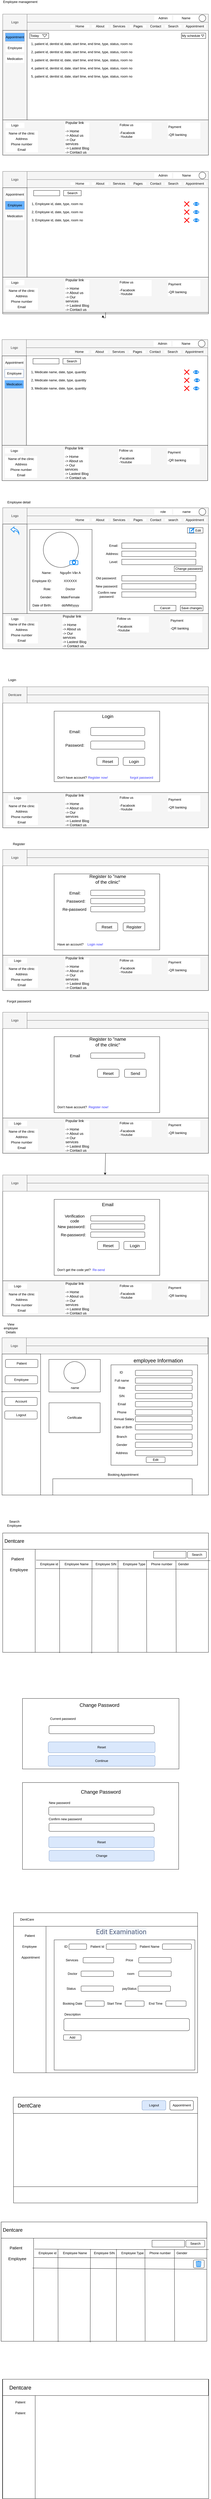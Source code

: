 <mxfile version="24.5.3" type="device">
  <diagram name="Page-1" id="k0tu-8JoDi0TnRKVN1S2">
    <mxGraphModel dx="1842" dy="1072" grid="1" gridSize="10" guides="1" tooltips="1" connect="1" arrows="1" fold="1" page="1" pageScale="1" pageWidth="850" pageHeight="1100" math="0" shadow="0">
      <root>
        <mxCell id="0" />
        <mxCell id="1" parent="0" />
        <mxCell id="kaYRoUPyHofxfCsmNQoP-1" value="" style="rounded=0;whiteSpace=wrap;html=1;" parent="1" vertex="1">
          <mxGeometry x="40" y="80" width="760" height="520" as="geometry" />
        </mxCell>
        <mxCell id="kaYRoUPyHofxfCsmNQoP-2" value="" style="rounded=0;whiteSpace=wrap;html=1;strokeColor=default;fillColor=#f5f5f5;fontColor=#333333;" parent="1" vertex="1">
          <mxGeometry x="40" y="470" width="760" height="130" as="geometry" />
        </mxCell>
        <mxCell id="kaYRoUPyHofxfCsmNQoP-3" value="header" style="rounded=0;whiteSpace=wrap;html=1;strokeColor=none;fillColor=#f5f5f5;fontColor=#333333;align=center;" parent="1" vertex="1">
          <mxGeometry x="40" y="80" width="760" height="60" as="geometry" />
        </mxCell>
        <mxCell id="kaYRoUPyHofxfCsmNQoP-4" value="Employee management" style="rounded=0;whiteSpace=wrap;html=1;strokeColor=none;" parent="1" vertex="1">
          <mxGeometry x="30" y="30" width="150" height="10" as="geometry" />
        </mxCell>
        <mxCell id="kaYRoUPyHofxfCsmNQoP-5" value="Logo" style="rounded=0;whiteSpace=wrap;html=1;strokeColor=#666666;fillColor=#f5f5f5;fontColor=#333333;" parent="1" vertex="1">
          <mxGeometry x="40" y="80" width="90" height="60" as="geometry" />
        </mxCell>
        <mxCell id="kaYRoUPyHofxfCsmNQoP-6" value="" style="rounded=0;whiteSpace=wrap;html=1;strokeColor=#666666;fillColor=#f5f5f5;fontColor=#333333;" parent="1" vertex="1">
          <mxGeometry x="130" y="80" width="670" height="30" as="geometry" />
        </mxCell>
        <mxCell id="kaYRoUPyHofxfCsmNQoP-7" value="" style="rounded=0;whiteSpace=wrap;html=1;fillColor=#f5f5f5;fontColor=#333333;strokeColor=#666666;" parent="1" vertex="1">
          <mxGeometry x="130" y="110" width="670" height="30" as="geometry" />
        </mxCell>
        <mxCell id="kaYRoUPyHofxfCsmNQoP-8" value="Name" style="rounded=0;whiteSpace=wrap;html=1;strokeColor=none;" parent="1" vertex="1">
          <mxGeometry x="670" y="85" width="95" height="20" as="geometry" />
        </mxCell>
        <mxCell id="kaYRoUPyHofxfCsmNQoP-11" value="Appointment" style="rounded=0;whiteSpace=wrap;html=1;strokeColor=none;" parent="1" vertex="1">
          <mxGeometry x="710" y="120" width="80" height="10" as="geometry" />
        </mxCell>
        <mxCell id="kaYRoUPyHofxfCsmNQoP-12" value="Search" style="rounded=0;whiteSpace=wrap;html=1;strokeColor=none;" parent="1" vertex="1">
          <mxGeometry x="640" y="120" width="60" height="10" as="geometry" />
        </mxCell>
        <mxCell id="kaYRoUPyHofxfCsmNQoP-14" value="Home" style="rounded=0;whiteSpace=wrap;html=1;strokeColor=none;" parent="1" vertex="1">
          <mxGeometry x="290" y="120" width="70" height="10" as="geometry" />
        </mxCell>
        <mxCell id="kaYRoUPyHofxfCsmNQoP-15" value="About" style="rounded=0;whiteSpace=wrap;html=1;strokeColor=none;" parent="1" vertex="1">
          <mxGeometry x="370" y="120" width="60" height="10" as="geometry" />
        </mxCell>
        <mxCell id="kaYRoUPyHofxfCsmNQoP-16" value="Services" style="rounded=0;whiteSpace=wrap;html=1;strokeColor=none;" parent="1" vertex="1">
          <mxGeometry x="440" y="120" width="60" height="10" as="geometry" />
        </mxCell>
        <mxCell id="kaYRoUPyHofxfCsmNQoP-17" value="Pages" style="rounded=0;whiteSpace=wrap;html=1;strokeColor=none;" parent="1" vertex="1">
          <mxGeometry x="510" y="120" width="60" height="10" as="geometry" />
        </mxCell>
        <mxCell id="kaYRoUPyHofxfCsmNQoP-18" value="Contact" style="rounded=0;whiteSpace=wrap;html=1;strokeColor=none;" parent="1" vertex="1">
          <mxGeometry x="580" y="120" width="50" height="10" as="geometry" />
        </mxCell>
        <mxCell id="kaYRoUPyHofxfCsmNQoP-20" value="" style="ellipse;whiteSpace=wrap;html=1;aspect=fixed;" parent="1" vertex="1">
          <mxGeometry x="765" y="82.5" width="25" height="25" as="geometry" />
        </mxCell>
        <mxCell id="kaYRoUPyHofxfCsmNQoP-21" value="Logo" style="rounded=0;whiteSpace=wrap;html=1;strokeColor=none;" parent="1" vertex="1">
          <mxGeometry x="50" y="480" width="70" height="20" as="geometry" />
        </mxCell>
        <mxCell id="kaYRoUPyHofxfCsmNQoP-22" value="" style="rounded=0;whiteSpace=wrap;html=1;fillColor=#f5f5f5;fontColor=#333333;strokeColor=default;" parent="1" vertex="1">
          <mxGeometry x="40" y="140" width="90" height="330" as="geometry" />
        </mxCell>
        <mxCell id="kaYRoUPyHofxfCsmNQoP-23" value="Appointment" style="rounded=0;whiteSpace=wrap;html=1;strokeColor=#6c8ebf;fillColor=#66B2FF;" parent="1" vertex="1">
          <mxGeometry x="50" y="150" width="70" height="30" as="geometry" />
        </mxCell>
        <mxCell id="kaYRoUPyHofxfCsmNQoP-24" value="Employee" style="rounded=0;whiteSpace=wrap;html=1;strokeColor=none;" parent="1" vertex="1">
          <mxGeometry x="50" y="190" width="70" height="30" as="geometry" />
        </mxCell>
        <mxCell id="kaYRoUPyHofxfCsmNQoP-25" value="Medication" style="rounded=0;whiteSpace=wrap;html=1;strokeColor=none;" parent="1" vertex="1">
          <mxGeometry x="50" y="230" width="70" height="30" as="geometry" />
        </mxCell>
        <mxCell id="kaYRoUPyHofxfCsmNQoP-27" value="Admin" style="rounded=0;whiteSpace=wrap;html=1;strokeColor=none;" parent="1" vertex="1">
          <mxGeometry x="600" y="85" width="65" height="20" as="geometry" />
        </mxCell>
        <mxCell id="kaYRoUPyHofxfCsmNQoP-30" value="" style="rounded=0;whiteSpace=wrap;html=1;" parent="1" vertex="1">
          <mxGeometry x="40" y="1900" width="760" height="520" as="geometry" />
        </mxCell>
        <mxCell id="kaYRoUPyHofxfCsmNQoP-31" value="" style="rounded=0;whiteSpace=wrap;html=1;strokeColor=default;fillColor=#f5f5f5;fontColor=#333333;" parent="1" vertex="1">
          <mxGeometry x="40" y="2290" width="760" height="130" as="geometry" />
        </mxCell>
        <mxCell id="kaYRoUPyHofxfCsmNQoP-32" value="header" style="rounded=0;whiteSpace=wrap;html=1;strokeColor=none;fillColor=#f5f5f5;fontColor=#333333;align=center;" parent="1" vertex="1">
          <mxGeometry x="40" y="1900" width="760" height="60" as="geometry" />
        </mxCell>
        <mxCell id="kaYRoUPyHofxfCsmNQoP-33" value="Logo" style="rounded=0;whiteSpace=wrap;html=1;strokeColor=#666666;fillColor=#f5f5f5;fontColor=#333333;" parent="1" vertex="1">
          <mxGeometry x="40" y="1900" width="90" height="60" as="geometry" />
        </mxCell>
        <mxCell id="kaYRoUPyHofxfCsmNQoP-34" value="" style="rounded=0;whiteSpace=wrap;html=1;strokeColor=#666666;fillColor=#f5f5f5;fontColor=#333333;" parent="1" vertex="1">
          <mxGeometry x="130" y="1900" width="670" height="30" as="geometry" />
        </mxCell>
        <mxCell id="kaYRoUPyHofxfCsmNQoP-35" value="" style="rounded=0;whiteSpace=wrap;html=1;fillColor=#f5f5f5;fontColor=#333333;strokeColor=#666666;" parent="1" vertex="1">
          <mxGeometry x="130" y="1930" width="670" height="30" as="geometry" />
        </mxCell>
        <mxCell id="kaYRoUPyHofxfCsmNQoP-36" value="&amp;nbsp;name" style="rounded=0;whiteSpace=wrap;html=1;strokeColor=none;" parent="1" vertex="1">
          <mxGeometry x="670" y="1905" width="95" height="20" as="geometry" />
        </mxCell>
        <mxCell id="kaYRoUPyHofxfCsmNQoP-37" value="Appointment" style="rounded=0;whiteSpace=wrap;html=1;strokeColor=none;" parent="1" vertex="1">
          <mxGeometry x="710" y="1940" width="80" height="10" as="geometry" />
        </mxCell>
        <mxCell id="kaYRoUPyHofxfCsmNQoP-38" value="search" style="rounded=0;whiteSpace=wrap;html=1;strokeColor=none;" parent="1" vertex="1">
          <mxGeometry x="640" y="1940" width="60" height="10" as="geometry" />
        </mxCell>
        <mxCell id="kaYRoUPyHofxfCsmNQoP-39" value="Home" style="rounded=0;whiteSpace=wrap;html=1;strokeColor=none;" parent="1" vertex="1">
          <mxGeometry x="290" y="1940" width="70" height="10" as="geometry" />
        </mxCell>
        <mxCell id="kaYRoUPyHofxfCsmNQoP-40" value="About" style="rounded=0;whiteSpace=wrap;html=1;strokeColor=none;" parent="1" vertex="1">
          <mxGeometry x="370" y="1940" width="60" height="10" as="geometry" />
        </mxCell>
        <mxCell id="kaYRoUPyHofxfCsmNQoP-41" value="Services" style="rounded=0;whiteSpace=wrap;html=1;strokeColor=none;" parent="1" vertex="1">
          <mxGeometry x="440" y="1940" width="60" height="10" as="geometry" />
        </mxCell>
        <mxCell id="kaYRoUPyHofxfCsmNQoP-42" value="Pages" style="rounded=0;whiteSpace=wrap;html=1;strokeColor=none;" parent="1" vertex="1">
          <mxGeometry x="510" y="1940" width="60" height="10" as="geometry" />
        </mxCell>
        <mxCell id="kaYRoUPyHofxfCsmNQoP-43" value="Contact" style="rounded=0;whiteSpace=wrap;html=1;strokeColor=none;" parent="1" vertex="1">
          <mxGeometry x="580" y="1940" width="50" height="10" as="geometry" />
        </mxCell>
        <mxCell id="kaYRoUPyHofxfCsmNQoP-44" value="" style="ellipse;whiteSpace=wrap;html=1;aspect=fixed;" parent="1" vertex="1">
          <mxGeometry x="765" y="1902.5" width="25" height="25" as="geometry" />
        </mxCell>
        <mxCell id="kaYRoUPyHofxfCsmNQoP-45" value="Logo" style="rounded=0;whiteSpace=wrap;html=1;strokeColor=none;" parent="1" vertex="1">
          <mxGeometry x="50" y="2300" width="70" height="20" as="geometry" />
        </mxCell>
        <mxCell id="kaYRoUPyHofxfCsmNQoP-46" value="" style="rounded=0;whiteSpace=wrap;html=1;fillColor=#f5f5f5;fontColor=#333333;strokeColor=default;" parent="1" vertex="1">
          <mxGeometry x="40" y="1960" width="90" height="330" as="geometry" />
        </mxCell>
        <mxCell id="kaYRoUPyHofxfCsmNQoP-50" value="role" style="rounded=0;whiteSpace=wrap;html=1;strokeColor=none;" parent="1" vertex="1">
          <mxGeometry x="600" y="1905" width="65" height="20" as="geometry" />
        </mxCell>
        <mxCell id="kaYRoUPyHofxfCsmNQoP-51" value="" style="rounded=0;whiteSpace=wrap;html=1;" parent="1" vertex="1">
          <mxGeometry x="140" y="1980" width="230" height="300" as="geometry" />
        </mxCell>
        <mxCell id="kaYRoUPyHofxfCsmNQoP-52" value="" style="ellipse;whiteSpace=wrap;html=1;aspect=fixed;" parent="1" vertex="1">
          <mxGeometry x="190" y="1990" width="130" height="130" as="geometry" />
        </mxCell>
        <mxCell id="kaYRoUPyHofxfCsmNQoP-53" value="Name:" style="rounded=0;whiteSpace=wrap;html=1;strokeColor=none;" parent="1" vertex="1">
          <mxGeometry x="180" y="2130" width="45" height="20" as="geometry" />
        </mxCell>
        <mxCell id="kaYRoUPyHofxfCsmNQoP-54" value="Employee ID:" style="rounded=0;whiteSpace=wrap;html=1;strokeColor=none;" parent="1" vertex="1">
          <mxGeometry x="145" y="2160" width="80" height="20" as="geometry" />
        </mxCell>
        <mxCell id="kaYRoUPyHofxfCsmNQoP-55" value="Role:" style="rounded=0;whiteSpace=wrap;html=1;strokeColor=none;" parent="1" vertex="1">
          <mxGeometry x="185" y="2190" width="40" height="20" as="geometry" />
        </mxCell>
        <mxCell id="kaYRoUPyHofxfCsmNQoP-56" value="Gender:" style="rounded=0;whiteSpace=wrap;html=1;strokeColor=none;" parent="1" vertex="1">
          <mxGeometry x="175" y="2220" width="50" height="20" as="geometry" />
        </mxCell>
        <mxCell id="kaYRoUPyHofxfCsmNQoP-57" value="Date of Birth:" style="rounded=0;whiteSpace=wrap;html=1;strokeColor=none;" parent="1" vertex="1">
          <mxGeometry x="145" y="2250" width="80" height="20" as="geometry" />
        </mxCell>
        <mxCell id="kaYRoUPyHofxfCsmNQoP-58" value="Nguyễn Văn A" style="rounded=0;whiteSpace=wrap;html=1;strokeColor=none;" parent="1" vertex="1">
          <mxGeometry x="230" y="2130" width="120" height="20" as="geometry" />
        </mxCell>
        <mxCell id="kaYRoUPyHofxfCsmNQoP-59" value="XXXXXX" style="rounded=0;whiteSpace=wrap;html=1;strokeColor=none;" parent="1" vertex="1">
          <mxGeometry x="230" y="2160" width="120" height="20" as="geometry" />
        </mxCell>
        <mxCell id="kaYRoUPyHofxfCsmNQoP-60" value="Doctor" style="rounded=0;whiteSpace=wrap;html=1;strokeColor=none;" parent="1" vertex="1">
          <mxGeometry x="230" y="2190" width="120" height="20" as="geometry" />
        </mxCell>
        <mxCell id="kaYRoUPyHofxfCsmNQoP-61" value="Male/Female" style="rounded=0;whiteSpace=wrap;html=1;strokeColor=none;" parent="1" vertex="1">
          <mxGeometry x="230" y="2220" width="120" height="20" as="geometry" />
        </mxCell>
        <mxCell id="kaYRoUPyHofxfCsmNQoP-62" value="dd/MM/yyyy" style="rounded=0;whiteSpace=wrap;html=1;strokeColor=none;" parent="1" vertex="1">
          <mxGeometry x="230" y="2250" width="120" height="20" as="geometry" />
        </mxCell>
        <mxCell id="kaYRoUPyHofxfCsmNQoP-69" value="" style="rounded=0;whiteSpace=wrap;html=1;" parent="1" vertex="1">
          <mxGeometry x="480" y="2030" width="273.62" height="20" as="geometry" />
        </mxCell>
        <mxCell id="kaYRoUPyHofxfCsmNQoP-70" value="" style="rounded=0;whiteSpace=wrap;html=1;" parent="1" vertex="1">
          <mxGeometry x="480" y="2060" width="273.62" height="20" as="geometry" />
        </mxCell>
        <mxCell id="kaYRoUPyHofxfCsmNQoP-71" value="" style="rounded=0;whiteSpace=wrap;html=1;" parent="1" vertex="1">
          <mxGeometry x="480" y="2090" width="273.62" height="20" as="geometry" />
        </mxCell>
        <mxCell id="kaYRoUPyHofxfCsmNQoP-72" value="Change password" style="rounded=0;whiteSpace=wrap;html=1;" parent="1" vertex="1">
          <mxGeometry x="673.88" y="2115" width="103.62" height="20" as="geometry" />
        </mxCell>
        <mxCell id="kaYRoUPyHofxfCsmNQoP-74" value="Save changes" style="rounded=0;whiteSpace=wrap;html=1;" parent="1" vertex="1">
          <mxGeometry x="696.38" y="2260" width="83.62" height="20" as="geometry" />
        </mxCell>
        <mxCell id="kaYRoUPyHofxfCsmNQoP-75" value="Cancel" style="rounded=0;whiteSpace=wrap;html=1;rotation=0;gradientColor=none;" parent="1" vertex="1">
          <mxGeometry x="600" y="2260" width="80" height="20" as="geometry" />
        </mxCell>
        <mxCell id="kaYRoUPyHofxfCsmNQoP-76" value="Email:" style="rounded=0;whiteSpace=wrap;html=1;strokeColor=none;" parent="1" vertex="1">
          <mxGeometry x="430" y="2030" width="40" height="20" as="geometry" />
        </mxCell>
        <mxCell id="kaYRoUPyHofxfCsmNQoP-77" value="Address:" style="rounded=0;whiteSpace=wrap;html=1;strokeColor=none;" parent="1" vertex="1">
          <mxGeometry x="420" y="2060" width="50" height="20" as="geometry" />
        </mxCell>
        <mxCell id="kaYRoUPyHofxfCsmNQoP-78" value="Level:" style="rounded=0;whiteSpace=wrap;html=1;strokeColor=none;" parent="1" vertex="1">
          <mxGeometry x="430" y="2090" width="40" height="20" as="geometry" />
        </mxCell>
        <mxCell id="kaYRoUPyHofxfCsmNQoP-84" value="Edit&amp;nbsp;&amp;nbsp;" style="rounded=0;whiteSpace=wrap;html=1;align=right;" parent="1" vertex="1">
          <mxGeometry x="722.5" y="1973.5" width="57.5" height="20" as="geometry" />
        </mxCell>
        <mxCell id="kaYRoUPyHofxfCsmNQoP-85" value="" style="html=1;verticalLabelPosition=bottom;align=center;labelBackgroundColor=#ffffff;verticalAlign=top;strokeWidth=2;strokeColor=#0080F0;shadow=0;dashed=0;shape=mxgraph.ios7.icons.edit;fontSize=12;" parent="1" vertex="1">
          <mxGeometry x="730" y="1975" width="17" height="17" as="geometry" />
        </mxCell>
        <mxCell id="kaYRoUPyHofxfCsmNQoP-94" value="" style="rounded=0;whiteSpace=wrap;html=1;" parent="1" vertex="1">
          <mxGeometry x="480" y="2180" width="273.62" height="20" as="geometry" />
        </mxCell>
        <mxCell id="kaYRoUPyHofxfCsmNQoP-95" value="New password:" style="rounded=0;whiteSpace=wrap;html=1;strokeColor=none;" parent="1" vertex="1">
          <mxGeometry x="380" y="2180" width="90" height="20" as="geometry" />
        </mxCell>
        <mxCell id="kaYRoUPyHofxfCsmNQoP-99" value="Name of the clinic" style="rounded=0;whiteSpace=wrap;html=1;strokeColor=none;" parent="1" vertex="1">
          <mxGeometry x="50" y="510" width="120" height="20" as="geometry" />
        </mxCell>
        <mxCell id="kaYRoUPyHofxfCsmNQoP-100" value="Address" style="rounded=0;whiteSpace=wrap;html=1;strokeColor=none;" parent="1" vertex="1">
          <mxGeometry x="50" y="530" width="120" height="20" as="geometry" />
        </mxCell>
        <mxCell id="kaYRoUPyHofxfCsmNQoP-101" value="Phone number" style="rounded=0;whiteSpace=wrap;html=1;strokeColor=none;" parent="1" vertex="1">
          <mxGeometry x="50" y="550" width="120" height="20" as="geometry" />
        </mxCell>
        <mxCell id="kaYRoUPyHofxfCsmNQoP-102" value="Email" style="rounded=0;whiteSpace=wrap;html=1;strokeColor=none;" parent="1" vertex="1">
          <mxGeometry x="50" y="570" width="120" height="20" as="geometry" />
        </mxCell>
        <mxCell id="kaYRoUPyHofxfCsmNQoP-104" value="Name of the clinic" style="rounded=0;whiteSpace=wrap;html=1;strokeColor=none;" parent="1" vertex="1">
          <mxGeometry x="50" y="2320" width="120" height="20" as="geometry" />
        </mxCell>
        <mxCell id="kaYRoUPyHofxfCsmNQoP-105" value="Address" style="rounded=0;whiteSpace=wrap;html=1;strokeColor=none;" parent="1" vertex="1">
          <mxGeometry x="50" y="2340" width="120" height="20" as="geometry" />
        </mxCell>
        <mxCell id="kaYRoUPyHofxfCsmNQoP-106" value="Phone number" style="rounded=0;whiteSpace=wrap;html=1;strokeColor=none;" parent="1" vertex="1">
          <mxGeometry x="50" y="2360" width="120" height="20" as="geometry" />
        </mxCell>
        <mxCell id="kaYRoUPyHofxfCsmNQoP-107" value="Email" style="rounded=0;whiteSpace=wrap;html=1;strokeColor=none;" parent="1" vertex="1">
          <mxGeometry x="50" y="2380" width="120" height="20" as="geometry" />
        </mxCell>
        <mxCell id="kaYRoUPyHofxfCsmNQoP-108" value="&lt;font style=&quot;font-size: 13px;&quot;&gt;Popular link&lt;/font&gt;&lt;div style=&quot;font-size: 13px;&quot;&gt;&lt;br&gt;&lt;div&gt;-&amp;gt; Home&lt;/div&gt;&lt;div&gt;-&amp;gt; About us&lt;/div&gt;&lt;div&gt;-&amp;gt; Our services&lt;/div&gt;&lt;div&gt;-&amp;gt; Lastest Blog&lt;/div&gt;&lt;div&gt;-&amp;gt; Contact us&lt;/div&gt;&lt;/div&gt;" style="rounded=0;whiteSpace=wrap;html=1;align=left;strokeColor=none;" parent="1" vertex="1">
          <mxGeometry x="270" y="480" width="90" height="110" as="geometry" />
        </mxCell>
        <mxCell id="kaYRoUPyHofxfCsmNQoP-109" value="Follow us&lt;div&gt;&lt;br&gt;&lt;/div&gt;&lt;div&gt;-Facabook&lt;/div&gt;&lt;div&gt;-Youtube&lt;/div&gt;" style="rounded=0;whiteSpace=wrap;html=1;align=left;strokeColor=none;" parent="1" vertex="1">
          <mxGeometry x="470" y="480" width="120" height="60" as="geometry" />
        </mxCell>
        <mxCell id="kaYRoUPyHofxfCsmNQoP-110" value="Payment&lt;div&gt;&lt;br&gt;&lt;/div&gt;&lt;div&gt;-QR banking&lt;/div&gt;" style="rounded=0;whiteSpace=wrap;html=1;align=left;strokeColor=none;" parent="1" vertex="1">
          <mxGeometry x="650" y="480" width="120" height="60" as="geometry" />
        </mxCell>
        <mxCell id="kaYRoUPyHofxfCsmNQoP-111" value="" style="html=1;verticalLabelPosition=bottom;align=center;labelBackgroundColor=#ffffff;verticalAlign=top;strokeWidth=2;strokeColor=#0080F0;shadow=0;dashed=0;shape=mxgraph.ios7.icons.camera;" parent="1" vertex="1">
          <mxGeometry x="288" y="2092.6" width="30" height="17.4" as="geometry" />
        </mxCell>
        <mxCell id="kaYRoUPyHofxfCsmNQoP-116" value="&lt;font style=&quot;font-size: 13px;&quot;&gt;Popular link&lt;/font&gt;&lt;div style=&quot;font-size: 13px;&quot;&gt;&lt;br&gt;&lt;div&gt;-&amp;gt; Home&lt;/div&gt;&lt;div&gt;-&amp;gt; About us&lt;/div&gt;&lt;div&gt;-&amp;gt; Our services&lt;/div&gt;&lt;div&gt;-&amp;gt; Lastest Blog&lt;/div&gt;&lt;div&gt;-&amp;gt; Contact us&lt;/div&gt;&lt;/div&gt;" style="rounded=0;whiteSpace=wrap;html=1;align=left;strokeColor=none;" parent="1" vertex="1">
          <mxGeometry x="260" y="2300" width="90" height="110" as="geometry" />
        </mxCell>
        <mxCell id="kaYRoUPyHofxfCsmNQoP-117" value="Follow us&lt;div&gt;&lt;br&gt;&lt;/div&gt;&lt;div&gt;-Facabook&lt;/div&gt;&lt;div&gt;-Youtube&lt;/div&gt;" style="rounded=0;whiteSpace=wrap;html=1;align=left;strokeColor=none;" parent="1" vertex="1">
          <mxGeometry x="460" y="2300" width="120" height="60" as="geometry" />
        </mxCell>
        <mxCell id="kaYRoUPyHofxfCsmNQoP-118" value="Payment&lt;div&gt;&lt;br&gt;&lt;/div&gt;&lt;div&gt;-QR banking&lt;/div&gt;" style="rounded=0;whiteSpace=wrap;html=1;align=left;strokeColor=none;" parent="1" vertex="1">
          <mxGeometry x="657.5" y="2300" width="120" height="60" as="geometry" />
        </mxCell>
        <mxCell id="kaYRoUPyHofxfCsmNQoP-119" value="" style="html=1;verticalLabelPosition=bottom;align=center;labelBackgroundColor=#ffffff;verticalAlign=top;strokeWidth=2;strokeColor=#0080F0;shadow=0;dashed=0;shape=mxgraph.ios7.icons.back;" parent="1" vertex="1">
          <mxGeometry x="70" y="1970.75" width="30" height="25.5" as="geometry" />
        </mxCell>
        <mxCell id="1xwqfClV_x3DvjiMqpP7-1" value="" style="rounded=0;whiteSpace=wrap;html=1;" parent="1" vertex="1">
          <mxGeometry x="40" y="665" width="760" height="520" as="geometry" />
        </mxCell>
        <mxCell id="AFomazYn1L_GfGO_aapF-146" style="edgeStyle=orthogonalEdgeStyle;rounded=0;orthogonalLoop=1;jettySize=auto;html=1;" parent="1" source="1xwqfClV_x3DvjiMqpP7-2" edge="1">
          <mxGeometry relative="1" as="geometry">
            <mxPoint x="410" y="1190" as="targetPoint" />
          </mxGeometry>
        </mxCell>
        <mxCell id="1xwqfClV_x3DvjiMqpP7-2" value="" style="rounded=0;whiteSpace=wrap;html=1;strokeColor=default;fillColor=#f5f5f5;fontColor=#333333;" parent="1" vertex="1">
          <mxGeometry x="40" y="1050" width="760" height="130" as="geometry" />
        </mxCell>
        <mxCell id="1xwqfClV_x3DvjiMqpP7-3" value="header" style="rounded=0;whiteSpace=wrap;html=1;strokeColor=none;fillColor=#f5f5f5;fontColor=#333333;align=center;" parent="1" vertex="1">
          <mxGeometry x="40" y="660" width="760" height="60" as="geometry" />
        </mxCell>
        <mxCell id="1xwqfClV_x3DvjiMqpP7-4" value="Logo" style="rounded=0;whiteSpace=wrap;html=1;strokeColor=#666666;fillColor=#f5f5f5;fontColor=#333333;" parent="1" vertex="1">
          <mxGeometry x="40" y="660" width="90" height="60" as="geometry" />
        </mxCell>
        <mxCell id="1xwqfClV_x3DvjiMqpP7-5" value="" style="rounded=0;whiteSpace=wrap;html=1;strokeColor=#666666;fillColor=#f5f5f5;fontColor=#333333;" parent="1" vertex="1">
          <mxGeometry x="130" y="660" width="670" height="30" as="geometry" />
        </mxCell>
        <mxCell id="1xwqfClV_x3DvjiMqpP7-6" value="" style="rounded=0;whiteSpace=wrap;html=1;fillColor=#f5f5f5;fontColor=#333333;strokeColor=#666666;" parent="1" vertex="1">
          <mxGeometry x="130" y="690" width="670" height="30" as="geometry" />
        </mxCell>
        <mxCell id="1xwqfClV_x3DvjiMqpP7-7" value="&amp;nbsp;Name" style="rounded=0;whiteSpace=wrap;html=1;strokeColor=none;" parent="1" vertex="1">
          <mxGeometry x="670" y="665" width="95" height="20" as="geometry" />
        </mxCell>
        <mxCell id="1xwqfClV_x3DvjiMqpP7-8" value="Appointment" style="rounded=0;whiteSpace=wrap;html=1;strokeColor=none;" parent="1" vertex="1">
          <mxGeometry x="710" y="700" width="80" height="10" as="geometry" />
        </mxCell>
        <mxCell id="1xwqfClV_x3DvjiMqpP7-9" value="Search" style="rounded=0;whiteSpace=wrap;html=1;strokeColor=none;" parent="1" vertex="1">
          <mxGeometry x="640" y="700" width="60" height="10" as="geometry" />
        </mxCell>
        <mxCell id="1xwqfClV_x3DvjiMqpP7-10" value="Home" style="rounded=0;whiteSpace=wrap;html=1;strokeColor=none;" parent="1" vertex="1">
          <mxGeometry x="290" y="700" width="70" height="10" as="geometry" />
        </mxCell>
        <mxCell id="1xwqfClV_x3DvjiMqpP7-11" value="About" style="rounded=0;whiteSpace=wrap;html=1;strokeColor=none;" parent="1" vertex="1">
          <mxGeometry x="370" y="700" width="60" height="10" as="geometry" />
        </mxCell>
        <mxCell id="1xwqfClV_x3DvjiMqpP7-12" value="Services" style="rounded=0;whiteSpace=wrap;html=1;strokeColor=none;" parent="1" vertex="1">
          <mxGeometry x="440" y="700" width="60" height="10" as="geometry" />
        </mxCell>
        <mxCell id="1xwqfClV_x3DvjiMqpP7-13" value="Pages" style="rounded=0;whiteSpace=wrap;html=1;strokeColor=none;" parent="1" vertex="1">
          <mxGeometry x="510" y="700" width="60" height="10" as="geometry" />
        </mxCell>
        <mxCell id="1xwqfClV_x3DvjiMqpP7-14" value="Contact" style="rounded=0;whiteSpace=wrap;html=1;strokeColor=none;" parent="1" vertex="1">
          <mxGeometry x="580" y="700" width="50" height="10" as="geometry" />
        </mxCell>
        <mxCell id="1xwqfClV_x3DvjiMqpP7-15" value="" style="ellipse;whiteSpace=wrap;html=1;aspect=fixed;" parent="1" vertex="1">
          <mxGeometry x="765" y="662.5" width="25" height="25" as="geometry" />
        </mxCell>
        <mxCell id="1xwqfClV_x3DvjiMqpP7-16" value="Logo" style="rounded=0;whiteSpace=wrap;html=1;strokeColor=none;" parent="1" vertex="1">
          <mxGeometry x="50" y="1060" width="70" height="20" as="geometry" />
        </mxCell>
        <mxCell id="1xwqfClV_x3DvjiMqpP7-17" value="" style="rounded=0;whiteSpace=wrap;html=1;fillColor=#f5f5f5;fontColor=#333333;strokeColor=default;" parent="1" vertex="1">
          <mxGeometry x="40" y="720" width="90" height="330" as="geometry" />
        </mxCell>
        <mxCell id="1xwqfClV_x3DvjiMqpP7-18" value="Appointment" style="rounded=0;whiteSpace=wrap;html=1;strokeColor=none;" parent="1" vertex="1">
          <mxGeometry x="50" y="730" width="70" height="30" as="geometry" />
        </mxCell>
        <mxCell id="1xwqfClV_x3DvjiMqpP7-19" value="Employee" style="rounded=0;whiteSpace=wrap;html=1;strokeColor=#6c8ebf;fillColor=#66B2FF;" parent="1" vertex="1">
          <mxGeometry x="50" y="770" width="70" height="30" as="geometry" />
        </mxCell>
        <mxCell id="1xwqfClV_x3DvjiMqpP7-20" value="Medication" style="rounded=0;whiteSpace=wrap;html=1;strokeColor=none;" parent="1" vertex="1">
          <mxGeometry x="50" y="810" width="70" height="30" as="geometry" />
        </mxCell>
        <mxCell id="1xwqfClV_x3DvjiMqpP7-21" value="Admin" style="rounded=0;whiteSpace=wrap;html=1;strokeColor=none;" parent="1" vertex="1">
          <mxGeometry x="600" y="665" width="65" height="20" as="geometry" />
        </mxCell>
        <mxCell id="1xwqfClV_x3DvjiMqpP7-22" value="Name of the clinic" style="rounded=0;whiteSpace=wrap;html=1;strokeColor=none;" parent="1" vertex="1">
          <mxGeometry x="50" y="1090" width="120" height="20" as="geometry" />
        </mxCell>
        <mxCell id="1xwqfClV_x3DvjiMqpP7-23" value="Address" style="rounded=0;whiteSpace=wrap;html=1;strokeColor=none;" parent="1" vertex="1">
          <mxGeometry x="50" y="1110" width="120" height="20" as="geometry" />
        </mxCell>
        <mxCell id="1xwqfClV_x3DvjiMqpP7-24" value="Phone number" style="rounded=0;whiteSpace=wrap;html=1;strokeColor=none;" parent="1" vertex="1">
          <mxGeometry x="50" y="1130" width="120" height="20" as="geometry" />
        </mxCell>
        <mxCell id="1xwqfClV_x3DvjiMqpP7-25" value="Email" style="rounded=0;whiteSpace=wrap;html=1;strokeColor=none;" parent="1" vertex="1">
          <mxGeometry x="50" y="1150" width="120" height="20" as="geometry" />
        </mxCell>
        <mxCell id="1xwqfClV_x3DvjiMqpP7-26" value="&lt;font style=&quot;font-size: 13px;&quot;&gt;Popular link&lt;/font&gt;&lt;div style=&quot;font-size: 13px;&quot;&gt;&lt;br&gt;&lt;div&gt;-&amp;gt; Home&lt;/div&gt;&lt;div&gt;-&amp;gt; About us&lt;/div&gt;&lt;div&gt;-&amp;gt; Our services&lt;/div&gt;&lt;div&gt;-&amp;gt; Lastest Blog&lt;/div&gt;&lt;div&gt;-&amp;gt; Contact us&lt;/div&gt;&lt;/div&gt;" style="rounded=0;whiteSpace=wrap;html=1;align=left;strokeColor=none;" parent="1" vertex="1">
          <mxGeometry x="270" y="1060" width="90" height="110" as="geometry" />
        </mxCell>
        <mxCell id="1xwqfClV_x3DvjiMqpP7-27" value="Follow us&lt;div&gt;&lt;br&gt;&lt;/div&gt;&lt;div&gt;-Facabook&lt;/div&gt;&lt;div&gt;-Youtube&lt;/div&gt;" style="rounded=0;whiteSpace=wrap;html=1;align=left;strokeColor=none;" parent="1" vertex="1">
          <mxGeometry x="470" y="1060" width="120" height="60" as="geometry" />
        </mxCell>
        <mxCell id="1xwqfClV_x3DvjiMqpP7-28" value="Payment&lt;div&gt;&lt;br&gt;&lt;/div&gt;&lt;div&gt;-QR banking&lt;/div&gt;" style="rounded=0;whiteSpace=wrap;html=1;align=left;strokeColor=none;" parent="1" vertex="1">
          <mxGeometry x="650" y="1060" width="120" height="60" as="geometry" />
        </mxCell>
        <mxCell id="F-968YT1H_lC1eH4sWaF-1" value="Today" style="rounded=0;whiteSpace=wrap;html=1;align=left;" parent="1" vertex="1">
          <mxGeometry x="140" y="150" width="70" height="20" as="geometry" />
        </mxCell>
        <mxCell id="F-968YT1H_lC1eH4sWaF-2" value="" style="triangle;whiteSpace=wrap;html=1;rotation=90;" parent="1" vertex="1">
          <mxGeometry x="190" y="151.88" width="10" height="16.25" as="geometry" />
        </mxCell>
        <mxCell id="F-968YT1H_lC1eH4sWaF-3" value="1, patient id, dentist id, date, start time, end time, type, status, room no" style="rounded=0;whiteSpace=wrap;html=1;align=left;strokeColor=none;" parent="1" vertex="1">
          <mxGeometry x="142.5" y="180" width="627.5" height="20" as="geometry" />
        </mxCell>
        <mxCell id="F-968YT1H_lC1eH4sWaF-4" value="2, patient id, dentist id, date, start time, end time, type, status, room no" style="rounded=0;whiteSpace=wrap;html=1;align=left;strokeColor=none;" parent="1" vertex="1">
          <mxGeometry x="142.5" y="210" width="627.5" height="20" as="geometry" />
        </mxCell>
        <mxCell id="F-968YT1H_lC1eH4sWaF-5" value="3, patient id, dentist id, date, start time, end time, type, status, room no" style="rounded=0;whiteSpace=wrap;html=1;align=left;strokeColor=none;" parent="1" vertex="1">
          <mxGeometry x="142.5" y="240" width="627.5" height="20" as="geometry" />
        </mxCell>
        <mxCell id="F-968YT1H_lC1eH4sWaF-6" value="4, patient id, dentist id, date, start time, end time, type, status, room no" style="rounded=0;whiteSpace=wrap;html=1;align=left;strokeColor=none;" parent="1" vertex="1">
          <mxGeometry x="142.5" y="270" width="627.5" height="20" as="geometry" />
        </mxCell>
        <mxCell id="F-968YT1H_lC1eH4sWaF-7" value="5, patient id, dentist id, date, start time, end time, type, status, room no" style="rounded=0;whiteSpace=wrap;html=1;align=left;strokeColor=none;" parent="1" vertex="1">
          <mxGeometry x="142.5" y="300" width="627.5" height="20" as="geometry" />
        </mxCell>
        <mxCell id="AFomazYn1L_GfGO_aapF-1" value="" style="rounded=0;whiteSpace=wrap;html=1;" parent="1" vertex="1">
          <mxGeometry x="40" y="2560" width="760" height="520" as="geometry" />
        </mxCell>
        <mxCell id="AFomazYn1L_GfGO_aapF-2" value="" style="rounded=0;whiteSpace=wrap;html=1;strokeColor=default;fillColor=#f5f5f5;fontColor=#333333;" parent="1" vertex="1">
          <mxGeometry x="40" y="2950" width="760" height="130" as="geometry" />
        </mxCell>
        <mxCell id="AFomazYn1L_GfGO_aapF-3" value="header" style="rounded=0;whiteSpace=wrap;html=1;strokeColor=none;fillColor=#f5f5f5;fontColor=#333333;align=center;" parent="1" vertex="1">
          <mxGeometry x="40" y="2560" width="760" height="60" as="geometry" />
        </mxCell>
        <mxCell id="AFomazYn1L_GfGO_aapF-4" value="Dentcare" style="rounded=0;whiteSpace=wrap;html=1;strokeColor=#666666;fillColor=#f5f5f5;fontColor=#333333;" parent="1" vertex="1">
          <mxGeometry x="40" y="2560" width="90" height="60" as="geometry" />
        </mxCell>
        <mxCell id="AFomazYn1L_GfGO_aapF-5" value="" style="rounded=0;whiteSpace=wrap;html=1;strokeColor=#666666;fillColor=#f5f5f5;fontColor=#333333;" parent="1" vertex="1">
          <mxGeometry x="130" y="2560" width="670" height="30" as="geometry" />
        </mxCell>
        <mxCell id="AFomazYn1L_GfGO_aapF-6" value="" style="rounded=0;whiteSpace=wrap;html=1;fillColor=#f5f5f5;fontColor=#333333;strokeColor=#666666;" parent="1" vertex="1">
          <mxGeometry x="130" y="2590" width="670" height="30" as="geometry" />
        </mxCell>
        <mxCell id="AFomazYn1L_GfGO_aapF-16" value="Logo" style="rounded=0;whiteSpace=wrap;html=1;strokeColor=none;" parent="1" vertex="1">
          <mxGeometry x="60" y="2960" width="70" height="20" as="geometry" />
        </mxCell>
        <mxCell id="AFomazYn1L_GfGO_aapF-20" value="Login" style="rounded=0;whiteSpace=wrap;html=1;strokeColor=none;" parent="1" vertex="1">
          <mxGeometry x="40" y="2520" width="70" height="30" as="geometry" />
        </mxCell>
        <mxCell id="AFomazYn1L_GfGO_aapF-22" value="Name of the clinic" style="rounded=0;whiteSpace=wrap;html=1;strokeColor=none;" parent="1" vertex="1">
          <mxGeometry x="50" y="2990" width="120" height="20" as="geometry" />
        </mxCell>
        <mxCell id="AFomazYn1L_GfGO_aapF-23" value="Address" style="rounded=0;whiteSpace=wrap;html=1;strokeColor=none;" parent="1" vertex="1">
          <mxGeometry x="50" y="3010" width="120" height="20" as="geometry" />
        </mxCell>
        <mxCell id="AFomazYn1L_GfGO_aapF-24" value="Phone number" style="rounded=0;whiteSpace=wrap;html=1;strokeColor=none;" parent="1" vertex="1">
          <mxGeometry x="50" y="3030" width="120" height="20" as="geometry" />
        </mxCell>
        <mxCell id="AFomazYn1L_GfGO_aapF-25" value="Email" style="rounded=0;whiteSpace=wrap;html=1;strokeColor=none;" parent="1" vertex="1">
          <mxGeometry x="50" y="3050" width="120" height="20" as="geometry" />
        </mxCell>
        <mxCell id="AFomazYn1L_GfGO_aapF-26" value="&lt;font style=&quot;font-size: 13px;&quot;&gt;Popular link&lt;/font&gt;&lt;div style=&quot;font-size: 13px;&quot;&gt;&lt;br&gt;&lt;div&gt;-&amp;gt; Home&lt;/div&gt;&lt;div&gt;-&amp;gt; About us&lt;/div&gt;&lt;div&gt;-&amp;gt; Our services&lt;/div&gt;&lt;div&gt;-&amp;gt; Lastest Blog&lt;/div&gt;&lt;div&gt;-&amp;gt; Contact us&lt;/div&gt;&lt;/div&gt;" style="rounded=0;whiteSpace=wrap;html=1;align=left;strokeColor=none;" parent="1" vertex="1">
          <mxGeometry x="270" y="2960" width="90" height="110" as="geometry" />
        </mxCell>
        <mxCell id="AFomazYn1L_GfGO_aapF-27" value="Follow us&lt;div&gt;&lt;br&gt;&lt;/div&gt;&lt;div&gt;-Facabook&lt;/div&gt;&lt;div&gt;-Youtube&lt;/div&gt;" style="rounded=0;whiteSpace=wrap;html=1;align=left;strokeColor=none;" parent="1" vertex="1">
          <mxGeometry x="470" y="2960" width="120" height="60" as="geometry" />
        </mxCell>
        <mxCell id="AFomazYn1L_GfGO_aapF-28" value="Payment&lt;div&gt;&lt;br&gt;&lt;/div&gt;&lt;div&gt;-QR banking&lt;/div&gt;" style="rounded=0;whiteSpace=wrap;html=1;align=left;strokeColor=none;" parent="1" vertex="1">
          <mxGeometry x="650" y="2960" width="120" height="60" as="geometry" />
        </mxCell>
        <mxCell id="AFomazYn1L_GfGO_aapF-29" value="" style="rounded=0;whiteSpace=wrap;html=1;" parent="1" vertex="1">
          <mxGeometry x="230" y="2650" width="390" height="260" as="geometry" />
        </mxCell>
        <mxCell id="AFomazYn1L_GfGO_aapF-30" value="" style="rounded=1;whiteSpace=wrap;html=1;" parent="1" vertex="1">
          <mxGeometry x="365" y="2710" width="200" height="30" as="geometry" />
        </mxCell>
        <mxCell id="AFomazYn1L_GfGO_aapF-31" value="Email:" style="rounded=0;whiteSpace=wrap;html=1;fontSize=15;strokeColor=none;" parent="1" vertex="1">
          <mxGeometry x="265" y="2710" width="83.75" height="30" as="geometry" />
        </mxCell>
        <mxCell id="AFomazYn1L_GfGO_aapF-32" value="" style="rounded=1;whiteSpace=wrap;html=1;" parent="1" vertex="1">
          <mxGeometry x="365" y="2760" width="200" height="30" as="geometry" />
        </mxCell>
        <mxCell id="AFomazYn1L_GfGO_aapF-34" value="Password:" style="rounded=0;whiteSpace=wrap;html=1;fontSize=15;strokeColor=none;" parent="1" vertex="1">
          <mxGeometry x="265" y="2760" width="82.5" height="30" as="geometry" />
        </mxCell>
        <mxCell id="AFomazYn1L_GfGO_aapF-36" value="Login" style="rounded=0;whiteSpace=wrap;html=1;strokeColor=none;fontSize=17;" parent="1" vertex="1">
          <mxGeometry x="352.5" y="2660" width="150" height="20" as="geometry" />
        </mxCell>
        <mxCell id="AFomazYn1L_GfGO_aapF-37" value="Login" style="rounded=1;whiteSpace=wrap;html=1;fontSize=15;" parent="1" vertex="1">
          <mxGeometry x="485" y="2820" width="80" height="30" as="geometry" />
        </mxCell>
        <mxCell id="AFomazYn1L_GfGO_aapF-38" value="Reset" style="rounded=1;whiteSpace=wrap;html=1;fontSize=15;" parent="1" vertex="1">
          <mxGeometry x="387.5" y="2820" width="80" height="30" as="geometry" />
        </mxCell>
        <mxCell id="AFomazYn1L_GfGO_aapF-39" value="Don&#39;t have account?" style="rounded=0;whiteSpace=wrap;html=1;align=left;strokeColor=none;" parent="1" vertex="1">
          <mxGeometry x="240" y="2890" width="345" height="10" as="geometry" />
        </mxCell>
        <mxCell id="AFomazYn1L_GfGO_aapF-40" value="&lt;font color=&quot;#3333ff&quot;&gt;Register now!&lt;/font&gt;" style="rounded=0;whiteSpace=wrap;html=1;fillColor=#FFFFFF;strokeColor=none;" parent="1" vertex="1">
          <mxGeometry x="352.5" y="2890" width="77.5" height="10" as="geometry" />
        </mxCell>
        <mxCell id="AFomazYn1L_GfGO_aapF-41" value="" style="rounded=0;whiteSpace=wrap;html=1;" parent="1" vertex="1">
          <mxGeometry x="40" y="3160" width="760" height="520" as="geometry" />
        </mxCell>
        <mxCell id="AFomazYn1L_GfGO_aapF-42" value="" style="rounded=0;whiteSpace=wrap;html=1;strokeColor=default;fillColor=#f5f5f5;fontColor=#333333;" parent="1" vertex="1">
          <mxGeometry x="40" y="3550" width="760" height="130" as="geometry" />
        </mxCell>
        <mxCell id="AFomazYn1L_GfGO_aapF-43" value="header" style="rounded=0;whiteSpace=wrap;html=1;strokeColor=none;fillColor=#f5f5f5;fontColor=#333333;align=center;" parent="1" vertex="1">
          <mxGeometry x="40" y="3160" width="760" height="60" as="geometry" />
        </mxCell>
        <mxCell id="AFomazYn1L_GfGO_aapF-44" value="Logo" style="rounded=0;whiteSpace=wrap;html=1;strokeColor=#666666;fillColor=#f5f5f5;fontColor=#333333;" parent="1" vertex="1">
          <mxGeometry x="40" y="3160" width="90" height="60" as="geometry" />
        </mxCell>
        <mxCell id="AFomazYn1L_GfGO_aapF-45" value="" style="rounded=0;whiteSpace=wrap;html=1;strokeColor=#666666;fillColor=#f5f5f5;fontColor=#333333;" parent="1" vertex="1">
          <mxGeometry x="130" y="3160" width="670" height="30" as="geometry" />
        </mxCell>
        <mxCell id="AFomazYn1L_GfGO_aapF-46" value="" style="rounded=0;whiteSpace=wrap;html=1;fillColor=#f5f5f5;fontColor=#333333;strokeColor=#666666;" parent="1" vertex="1">
          <mxGeometry x="130" y="3190" width="670" height="30" as="geometry" />
        </mxCell>
        <mxCell id="AFomazYn1L_GfGO_aapF-47" value="Logo" style="rounded=0;whiteSpace=wrap;html=1;strokeColor=none;" parent="1" vertex="1">
          <mxGeometry x="60" y="3560" width="70" height="20" as="geometry" />
        </mxCell>
        <mxCell id="AFomazYn1L_GfGO_aapF-48" value="Name of the clinic" style="rounded=0;whiteSpace=wrap;html=1;strokeColor=none;" parent="1" vertex="1">
          <mxGeometry x="50" y="3590" width="120" height="20" as="geometry" />
        </mxCell>
        <mxCell id="AFomazYn1L_GfGO_aapF-49" value="Address" style="rounded=0;whiteSpace=wrap;html=1;strokeColor=none;" parent="1" vertex="1">
          <mxGeometry x="50" y="3610" width="120" height="20" as="geometry" />
        </mxCell>
        <mxCell id="AFomazYn1L_GfGO_aapF-50" value="Phone number" style="rounded=0;whiteSpace=wrap;html=1;strokeColor=none;" parent="1" vertex="1">
          <mxGeometry x="50" y="3630" width="120" height="20" as="geometry" />
        </mxCell>
        <mxCell id="AFomazYn1L_GfGO_aapF-51" value="Email" style="rounded=0;whiteSpace=wrap;html=1;strokeColor=none;" parent="1" vertex="1">
          <mxGeometry x="50" y="3650" width="120" height="20" as="geometry" />
        </mxCell>
        <mxCell id="AFomazYn1L_GfGO_aapF-52" value="&lt;font style=&quot;font-size: 13px;&quot;&gt;Popular link&lt;/font&gt;&lt;div style=&quot;font-size: 13px;&quot;&gt;&lt;br&gt;&lt;div&gt;-&amp;gt; Home&lt;/div&gt;&lt;div&gt;-&amp;gt; About us&lt;/div&gt;&lt;div&gt;-&amp;gt; Our services&lt;/div&gt;&lt;div&gt;-&amp;gt; Lastest Blog&lt;/div&gt;&lt;div&gt;-&amp;gt; Contact us&lt;/div&gt;&lt;/div&gt;" style="rounded=0;whiteSpace=wrap;html=1;align=left;strokeColor=none;" parent="1" vertex="1">
          <mxGeometry x="270" y="3560" width="90" height="110" as="geometry" />
        </mxCell>
        <mxCell id="AFomazYn1L_GfGO_aapF-53" value="Follow us&lt;div&gt;&lt;br&gt;&lt;/div&gt;&lt;div&gt;-Facabook&lt;/div&gt;&lt;div&gt;-Youtube&lt;/div&gt;" style="rounded=0;whiteSpace=wrap;html=1;align=left;strokeColor=none;" parent="1" vertex="1">
          <mxGeometry x="470" y="3560" width="120" height="60" as="geometry" />
        </mxCell>
        <mxCell id="AFomazYn1L_GfGO_aapF-54" value="Payment&lt;div&gt;&lt;br&gt;&lt;/div&gt;&lt;div&gt;-QR banking&lt;/div&gt;" style="rounded=0;whiteSpace=wrap;html=1;align=left;strokeColor=none;" parent="1" vertex="1">
          <mxGeometry x="650" y="3560" width="120" height="60" as="geometry" />
        </mxCell>
        <mxCell id="AFomazYn1L_GfGO_aapF-55" value="" style="rounded=0;whiteSpace=wrap;html=1;" parent="1" vertex="1">
          <mxGeometry x="230" y="3250" width="390" height="280" as="geometry" />
        </mxCell>
        <mxCell id="AFomazYn1L_GfGO_aapF-56" value="" style="rounded=1;whiteSpace=wrap;html=1;" parent="1" vertex="1">
          <mxGeometry x="365" y="3310" width="200" height="20" as="geometry" />
        </mxCell>
        <mxCell id="AFomazYn1L_GfGO_aapF-57" value="Email:" style="rounded=0;whiteSpace=wrap;html=1;fontSize=15;strokeColor=none;" parent="1" vertex="1">
          <mxGeometry x="265" y="3310" width="83.75" height="20" as="geometry" />
        </mxCell>
        <mxCell id="AFomazYn1L_GfGO_aapF-58" value="" style="rounded=1;whiteSpace=wrap;html=1;" parent="1" vertex="1">
          <mxGeometry x="365" y="3340" width="200" height="20" as="geometry" />
        </mxCell>
        <mxCell id="AFomazYn1L_GfGO_aapF-59" value="Password:" style="rounded=0;whiteSpace=wrap;html=1;fontSize=15;strokeColor=none;" parent="1" vertex="1">
          <mxGeometry x="268.75" y="3340" width="82.5" height="20" as="geometry" />
        </mxCell>
        <mxCell id="AFomazYn1L_GfGO_aapF-60" value="Register to &quot;name of the clinic&quot;" style="rounded=0;whiteSpace=wrap;html=1;strokeColor=none;fontSize=17;" parent="1" vertex="1">
          <mxGeometry x="352.5" y="3260" width="150" height="20" as="geometry" />
        </mxCell>
        <mxCell id="AFomazYn1L_GfGO_aapF-61" value="Register" style="rounded=1;whiteSpace=wrap;html=1;fontSize=15;" parent="1" vertex="1">
          <mxGeometry x="485" y="3430" width="80" height="30" as="geometry" />
        </mxCell>
        <mxCell id="AFomazYn1L_GfGO_aapF-62" value="Reset" style="rounded=1;whiteSpace=wrap;html=1;fontSize=15;" parent="1" vertex="1">
          <mxGeometry x="385" y="3430" width="80" height="30" as="geometry" />
        </mxCell>
        <mxCell id="AFomazYn1L_GfGO_aapF-63" value="Have an account?" style="rounded=0;whiteSpace=wrap;html=1;align=left;strokeColor=none;" parent="1" vertex="1">
          <mxGeometry x="240" y="3500" width="345" height="20" as="geometry" />
        </mxCell>
        <mxCell id="AFomazYn1L_GfGO_aapF-64" value="&lt;font color=&quot;#3333ff&quot;&gt;Login now!&lt;/font&gt;" style="rounded=0;whiteSpace=wrap;html=1;fillColor=#FFFFFF;strokeColor=none;" parent="1" vertex="1">
          <mxGeometry x="342.5" y="3500" width="77.5" height="20" as="geometry" />
        </mxCell>
        <mxCell id="AFomazYn1L_GfGO_aapF-65" value="" style="rounded=1;whiteSpace=wrap;html=1;" parent="1" vertex="1">
          <mxGeometry x="365" y="3370" width="200" height="20" as="geometry" />
        </mxCell>
        <mxCell id="AFomazYn1L_GfGO_aapF-67" value="Re-password" style="rounded=0;whiteSpace=wrap;html=1;strokeColor=none;fontSize=15;" parent="1" vertex="1">
          <mxGeometry x="255" y="3370" width="100" height="20" as="geometry" />
        </mxCell>
        <mxCell id="AFomazYn1L_GfGO_aapF-68" value="forgot password" style="rounded=0;whiteSpace=wrap;html=1;strokeColor=none;fontColor=#3333FF;" parent="1" vertex="1">
          <mxGeometry x="502.5" y="2885" width="100" height="20" as="geometry" />
        </mxCell>
        <mxCell id="AFomazYn1L_GfGO_aapF-69" value="Employee detail" style="rounded=0;whiteSpace=wrap;html=1;strokeColor=none;" parent="1" vertex="1">
          <mxGeometry x="40" y="1870" width="120" height="20" as="geometry" />
        </mxCell>
        <mxCell id="AFomazYn1L_GfGO_aapF-70" value="" style="rounded=0;whiteSpace=wrap;html=1;" parent="1" vertex="1">
          <mxGeometry x="154.38" y="730" width="96.25" height="20" as="geometry" />
        </mxCell>
        <mxCell id="AFomazYn1L_GfGO_aapF-71" value="My schedule" style="rounded=0;whiteSpace=wrap;html=1;align=left;" parent="1" vertex="1">
          <mxGeometry x="700" y="150" width="90" height="20" as="geometry" />
        </mxCell>
        <mxCell id="AFomazYn1L_GfGO_aapF-72" value="" style="triangle;whiteSpace=wrap;html=1;rotation=90;" parent="1" vertex="1">
          <mxGeometry x="775" y="155" width="7.5" height="10" as="geometry" />
        </mxCell>
        <mxCell id="AFomazYn1L_GfGO_aapF-74" value="Search" style="rounded=0;whiteSpace=wrap;html=1;" parent="1" vertex="1">
          <mxGeometry x="265" y="730" width="65" height="20" as="geometry" />
        </mxCell>
        <mxCell id="AFomazYn1L_GfGO_aapF-96" value="1, Employee id, date, type, room no" style="rounded=0;whiteSpace=wrap;html=1;align=left;strokeColor=none;" parent="1" vertex="1">
          <mxGeometry x="145" y="770" width="627.5" height="20" as="geometry" />
        </mxCell>
        <mxCell id="AFomazYn1L_GfGO_aapF-101" value="2, Employee id, date, type, room no" style="rounded=0;whiteSpace=wrap;html=1;align=left;strokeColor=none;" parent="1" vertex="1">
          <mxGeometry x="145" y="800" width="627.5" height="20" as="geometry" />
        </mxCell>
        <mxCell id="AFomazYn1L_GfGO_aapF-102" value="3, Employee id, date, type, room no" style="rounded=0;whiteSpace=wrap;html=1;align=left;strokeColor=none;" parent="1" vertex="1">
          <mxGeometry x="145" y="830" width="627.5" height="20" as="geometry" />
        </mxCell>
        <mxCell id="AFomazYn1L_GfGO_aapF-103" value="" style="html=1;verticalLabelPosition=bottom;align=center;labelBackgroundColor=#ffffff;verticalAlign=top;strokeWidth=2;strokeColor=#0080F0;shadow=0;dashed=0;shape=mxgraph.ios7.icons.eye;" parent="1" vertex="1">
          <mxGeometry x="745" y="773.97" width="20" height="12.05" as="geometry" />
        </mxCell>
        <mxCell id="AFomazYn1L_GfGO_aapF-105" value="" style="html=1;verticalLabelPosition=bottom;align=center;labelBackgroundColor=#ffffff;verticalAlign=top;strokeWidth=2;strokeColor=#0080F0;shadow=0;dashed=0;shape=mxgraph.ios7.icons.eye;" parent="1" vertex="1">
          <mxGeometry x="745" y="803.97" width="20" height="12.05" as="geometry" />
        </mxCell>
        <mxCell id="AFomazYn1L_GfGO_aapF-106" value="" style="html=1;verticalLabelPosition=bottom;align=center;labelBackgroundColor=#ffffff;verticalAlign=top;strokeWidth=2;strokeColor=#0080F0;shadow=0;dashed=0;shape=mxgraph.ios7.icons.eye;" parent="1" vertex="1">
          <mxGeometry x="745" y="833.97" width="20" height="12.05" as="geometry" />
        </mxCell>
        <mxCell id="AFomazYn1L_GfGO_aapF-107" value="" style="rounded=0;whiteSpace=wrap;html=1;" parent="1" vertex="1">
          <mxGeometry x="37.5" y="1280" width="760" height="520" as="geometry" />
        </mxCell>
        <mxCell id="AFomazYn1L_GfGO_aapF-108" value="" style="rounded=0;whiteSpace=wrap;html=1;strokeColor=default;fillColor=#f5f5f5;fontColor=#333333;" parent="1" vertex="1">
          <mxGeometry x="37.5" y="1670" width="760" height="130" as="geometry" />
        </mxCell>
        <mxCell id="AFomazYn1L_GfGO_aapF-109" value="header" style="rounded=0;whiteSpace=wrap;html=1;strokeColor=none;fillColor=#f5f5f5;fontColor=#333333;align=center;" parent="1" vertex="1">
          <mxGeometry x="37.5" y="1280" width="760" height="60" as="geometry" />
        </mxCell>
        <mxCell id="AFomazYn1L_GfGO_aapF-110" value="Logo" style="rounded=0;whiteSpace=wrap;html=1;strokeColor=#666666;fillColor=#f5f5f5;fontColor=#333333;" parent="1" vertex="1">
          <mxGeometry x="37.5" y="1280" width="90" height="60" as="geometry" />
        </mxCell>
        <mxCell id="AFomazYn1L_GfGO_aapF-111" value="" style="rounded=0;whiteSpace=wrap;html=1;strokeColor=#666666;fillColor=#f5f5f5;fontColor=#333333;" parent="1" vertex="1">
          <mxGeometry x="127.5" y="1280" width="670" height="30" as="geometry" />
        </mxCell>
        <mxCell id="AFomazYn1L_GfGO_aapF-112" value="" style="rounded=0;whiteSpace=wrap;html=1;fillColor=#f5f5f5;fontColor=#333333;strokeColor=#666666;" parent="1" vertex="1">
          <mxGeometry x="127.5" y="1310" width="670" height="30" as="geometry" />
        </mxCell>
        <mxCell id="AFomazYn1L_GfGO_aapF-113" value="&amp;nbsp;Name" style="rounded=0;whiteSpace=wrap;html=1;strokeColor=none;" parent="1" vertex="1">
          <mxGeometry x="667.5" y="1285" width="95" height="20" as="geometry" />
        </mxCell>
        <mxCell id="AFomazYn1L_GfGO_aapF-114" value="Appointment" style="rounded=0;whiteSpace=wrap;html=1;strokeColor=none;" parent="1" vertex="1">
          <mxGeometry x="707.5" y="1320" width="80" height="10" as="geometry" />
        </mxCell>
        <mxCell id="AFomazYn1L_GfGO_aapF-115" value="Search" style="rounded=0;whiteSpace=wrap;html=1;strokeColor=none;" parent="1" vertex="1">
          <mxGeometry x="637.5" y="1320" width="60" height="10" as="geometry" />
        </mxCell>
        <mxCell id="AFomazYn1L_GfGO_aapF-116" value="Home" style="rounded=0;whiteSpace=wrap;html=1;strokeColor=none;" parent="1" vertex="1">
          <mxGeometry x="287.5" y="1320" width="70" height="10" as="geometry" />
        </mxCell>
        <mxCell id="AFomazYn1L_GfGO_aapF-117" value="About" style="rounded=0;whiteSpace=wrap;html=1;strokeColor=none;" parent="1" vertex="1">
          <mxGeometry x="367.5" y="1320" width="60" height="10" as="geometry" />
        </mxCell>
        <mxCell id="AFomazYn1L_GfGO_aapF-118" value="Services" style="rounded=0;whiteSpace=wrap;html=1;strokeColor=none;" parent="1" vertex="1">
          <mxGeometry x="437.5" y="1320" width="60" height="10" as="geometry" />
        </mxCell>
        <mxCell id="AFomazYn1L_GfGO_aapF-119" value="Pages" style="rounded=0;whiteSpace=wrap;html=1;strokeColor=none;" parent="1" vertex="1">
          <mxGeometry x="507.5" y="1320" width="60" height="10" as="geometry" />
        </mxCell>
        <mxCell id="AFomazYn1L_GfGO_aapF-120" value="Contact" style="rounded=0;whiteSpace=wrap;html=1;strokeColor=none;" parent="1" vertex="1">
          <mxGeometry x="577.5" y="1320" width="50" height="10" as="geometry" />
        </mxCell>
        <mxCell id="AFomazYn1L_GfGO_aapF-121" value="" style="ellipse;whiteSpace=wrap;html=1;aspect=fixed;" parent="1" vertex="1">
          <mxGeometry x="762.5" y="1282.5" width="25" height="25" as="geometry" />
        </mxCell>
        <mxCell id="AFomazYn1L_GfGO_aapF-122" value="Logo" style="rounded=0;whiteSpace=wrap;html=1;strokeColor=none;" parent="1" vertex="1">
          <mxGeometry x="47.5" y="1680" width="70" height="20" as="geometry" />
        </mxCell>
        <mxCell id="AFomazYn1L_GfGO_aapF-123" value="" style="rounded=0;whiteSpace=wrap;html=1;fillColor=#f5f5f5;fontColor=#333333;strokeColor=default;" parent="1" vertex="1">
          <mxGeometry x="37.5" y="1340" width="90" height="330" as="geometry" />
        </mxCell>
        <mxCell id="AFomazYn1L_GfGO_aapF-124" value="Appointment" style="rounded=0;whiteSpace=wrap;html=1;strokeColor=none;" parent="1" vertex="1">
          <mxGeometry x="47.5" y="1350" width="70" height="30" as="geometry" />
        </mxCell>
        <mxCell id="AFomazYn1L_GfGO_aapF-125" value="Employee" style="rounded=0;whiteSpace=wrap;html=1;strokeColor=#6c8ebf;fillColor=#FFFFFF;" parent="1" vertex="1">
          <mxGeometry x="47.5" y="1390" width="70" height="30" as="geometry" />
        </mxCell>
        <mxCell id="AFomazYn1L_GfGO_aapF-126" value="Medication" style="rounded=0;whiteSpace=wrap;html=1;strokeColor=none;fillColor=#66B2FF;" parent="1" vertex="1">
          <mxGeometry x="47.5" y="1430" width="70" height="30" as="geometry" />
        </mxCell>
        <mxCell id="AFomazYn1L_GfGO_aapF-127" value="Admin" style="rounded=0;whiteSpace=wrap;html=1;strokeColor=none;" parent="1" vertex="1">
          <mxGeometry x="597.5" y="1285" width="65" height="20" as="geometry" />
        </mxCell>
        <mxCell id="AFomazYn1L_GfGO_aapF-128" value="Name of the clinic" style="rounded=0;whiteSpace=wrap;html=1;strokeColor=none;" parent="1" vertex="1">
          <mxGeometry x="47.5" y="1710" width="120" height="20" as="geometry" />
        </mxCell>
        <mxCell id="AFomazYn1L_GfGO_aapF-129" value="Address" style="rounded=0;whiteSpace=wrap;html=1;strokeColor=none;" parent="1" vertex="1">
          <mxGeometry x="47.5" y="1730" width="120" height="20" as="geometry" />
        </mxCell>
        <mxCell id="AFomazYn1L_GfGO_aapF-130" value="Phone number" style="rounded=0;whiteSpace=wrap;html=1;strokeColor=none;" parent="1" vertex="1">
          <mxGeometry x="47.5" y="1750" width="120" height="20" as="geometry" />
        </mxCell>
        <mxCell id="AFomazYn1L_GfGO_aapF-131" value="Email" style="rounded=0;whiteSpace=wrap;html=1;strokeColor=none;" parent="1" vertex="1">
          <mxGeometry x="47.5" y="1770" width="120" height="20" as="geometry" />
        </mxCell>
        <mxCell id="AFomazYn1L_GfGO_aapF-132" value="&lt;font style=&quot;font-size: 13px;&quot;&gt;Popular link&lt;/font&gt;&lt;div style=&quot;font-size: 13px;&quot;&gt;&lt;br&gt;&lt;div&gt;-&amp;gt; Home&lt;/div&gt;&lt;div&gt;-&amp;gt; About us&lt;/div&gt;&lt;div&gt;-&amp;gt; Our services&lt;/div&gt;&lt;div&gt;-&amp;gt; Lastest Blog&lt;/div&gt;&lt;div&gt;-&amp;gt; Contact us&lt;/div&gt;&lt;/div&gt;" style="rounded=0;whiteSpace=wrap;html=1;align=left;strokeColor=none;" parent="1" vertex="1">
          <mxGeometry x="267.5" y="1680" width="90" height="110" as="geometry" />
        </mxCell>
        <mxCell id="AFomazYn1L_GfGO_aapF-133" value="Follow us&lt;div&gt;&lt;br&gt;&lt;/div&gt;&lt;div&gt;-Facabook&lt;/div&gt;&lt;div&gt;-Youtube&lt;/div&gt;" style="rounded=0;whiteSpace=wrap;html=1;align=left;strokeColor=none;" parent="1" vertex="1">
          <mxGeometry x="467.5" y="1680" width="120" height="60" as="geometry" />
        </mxCell>
        <mxCell id="AFomazYn1L_GfGO_aapF-134" value="Payment&lt;div&gt;&lt;br&gt;&lt;/div&gt;&lt;div&gt;-QR banking&lt;/div&gt;" style="rounded=0;whiteSpace=wrap;html=1;align=left;strokeColor=none;" parent="1" vertex="1">
          <mxGeometry x="647.5" y="1680" width="120" height="60" as="geometry" />
        </mxCell>
        <mxCell id="AFomazYn1L_GfGO_aapF-135" value="" style="rounded=0;whiteSpace=wrap;html=1;" parent="1" vertex="1">
          <mxGeometry x="151.88" y="1350" width="96.25" height="20" as="geometry" />
        </mxCell>
        <mxCell id="AFomazYn1L_GfGO_aapF-136" value="Search" style="rounded=0;whiteSpace=wrap;html=1;" parent="1" vertex="1">
          <mxGeometry x="262.5" y="1350" width="65" height="20" as="geometry" />
        </mxCell>
        <mxCell id="AFomazYn1L_GfGO_aapF-137" value="1, Medicate name, date, type, quantity" style="rounded=0;whiteSpace=wrap;html=1;align=left;strokeColor=none;" parent="1" vertex="1">
          <mxGeometry x="142.5" y="1390" width="627.5" height="20" as="geometry" />
        </mxCell>
        <mxCell id="AFomazYn1L_GfGO_aapF-138" value="2, Medicate name, date, type, quantity" style="rounded=0;whiteSpace=wrap;html=1;align=left;strokeColor=none;" parent="1" vertex="1">
          <mxGeometry x="142.5" y="1420" width="627.5" height="20" as="geometry" />
        </mxCell>
        <mxCell id="AFomazYn1L_GfGO_aapF-139" value="3, Medicate name, date, type, quantity" style="rounded=0;whiteSpace=wrap;html=1;align=left;strokeColor=none;" parent="1" vertex="1">
          <mxGeometry x="142.5" y="1450" width="627.5" height="20" as="geometry" />
        </mxCell>
        <mxCell id="AFomazYn1L_GfGO_aapF-140" value="" style="html=1;verticalLabelPosition=bottom;align=center;labelBackgroundColor=#ffffff;verticalAlign=top;strokeWidth=2;strokeColor=#0080F0;shadow=0;dashed=0;shape=mxgraph.ios7.icons.eye;" parent="1" vertex="1">
          <mxGeometry x="744.5" y="1393.97" width="20" height="12.05" as="geometry" />
        </mxCell>
        <mxCell id="AFomazYn1L_GfGO_aapF-141" value="" style="html=1;verticalLabelPosition=bottom;align=center;labelBackgroundColor=#ffffff;verticalAlign=top;strokeWidth=2;strokeColor=#0080F0;shadow=0;dashed=0;shape=mxgraph.ios7.icons.eye;" parent="1" vertex="1">
          <mxGeometry x="747.5" y="1423.97" width="20" height="12.05" as="geometry" />
        </mxCell>
        <mxCell id="AFomazYn1L_GfGO_aapF-142" value="" style="html=1;verticalLabelPosition=bottom;align=center;labelBackgroundColor=#ffffff;verticalAlign=top;strokeWidth=2;strokeColor=#0080F0;shadow=0;dashed=0;shape=mxgraph.ios7.icons.eye;" parent="1" vertex="1">
          <mxGeometry x="745" y="1453.98" width="20" height="12.05" as="geometry" />
        </mxCell>
        <mxCell id="AFomazYn1L_GfGO_aapF-143" value="" style="shape=mxgraph.mockup.markup.redX;fillColor=#ff0000;html=1;shadow=0;whiteSpace=wrap;strokeColor=none;" parent="1" vertex="1">
          <mxGeometry x="710" y="770" width="20" height="20" as="geometry" />
        </mxCell>
        <mxCell id="AFomazYn1L_GfGO_aapF-144" value="" style="shape=mxgraph.mockup.markup.redX;fillColor=#ff0000;html=1;shadow=0;whiteSpace=wrap;strokeColor=none;" parent="1" vertex="1">
          <mxGeometry x="710" y="800" width="20" height="20" as="geometry" />
        </mxCell>
        <mxCell id="AFomazYn1L_GfGO_aapF-145" value="" style="shape=mxgraph.mockup.markup.redX;fillColor=#ff0000;html=1;shadow=0;whiteSpace=wrap;strokeColor=none;" parent="1" vertex="1">
          <mxGeometry x="710" y="830" width="20" height="20" as="geometry" />
        </mxCell>
        <mxCell id="AFomazYn1L_GfGO_aapF-147" value="" style="shape=mxgraph.mockup.markup.redX;fillColor=#ff0000;html=1;shadow=0;whiteSpace=wrap;strokeColor=none;" parent="1" vertex="1">
          <mxGeometry x="710" y="1390" width="20" height="20" as="geometry" />
        </mxCell>
        <mxCell id="AFomazYn1L_GfGO_aapF-148" value="" style="shape=mxgraph.mockup.markup.redX;fillColor=#ff0000;html=1;shadow=0;whiteSpace=wrap;strokeColor=none;" parent="1" vertex="1">
          <mxGeometry x="710" y="1420" width="20" height="20" as="geometry" />
        </mxCell>
        <mxCell id="AFomazYn1L_GfGO_aapF-151" value="" style="shape=mxgraph.mockup.markup.redX;fillColor=#ff0000;html=1;shadow=0;whiteSpace=wrap;strokeColor=none;" parent="1" vertex="1">
          <mxGeometry x="710" y="1450.01" width="20" height="20" as="geometry" />
        </mxCell>
        <mxCell id="4xZIeIV468eTqv7UZKk9-2" value="" style="rounded=0;whiteSpace=wrap;html=1;" parent="1" vertex="1">
          <mxGeometry x="40" y="3760" width="760" height="520" as="geometry" />
        </mxCell>
        <mxCell id="4xZIeIV468eTqv7UZKk9-3" value="" style="rounded=0;whiteSpace=wrap;html=1;strokeColor=default;fillColor=#f5f5f5;fontColor=#333333;" parent="1" vertex="1">
          <mxGeometry x="40" y="4150" width="760" height="130" as="geometry" />
        </mxCell>
        <mxCell id="4xZIeIV468eTqv7UZKk9-4" value="header" style="rounded=0;whiteSpace=wrap;html=1;strokeColor=none;fillColor=#f5f5f5;fontColor=#333333;align=center;" parent="1" vertex="1">
          <mxGeometry x="40" y="3760" width="760" height="60" as="geometry" />
        </mxCell>
        <mxCell id="4xZIeIV468eTqv7UZKk9-5" value="Logo" style="rounded=0;whiteSpace=wrap;html=1;strokeColor=#666666;fillColor=#f5f5f5;fontColor=#333333;" parent="1" vertex="1">
          <mxGeometry x="40" y="3760" width="90" height="60" as="geometry" />
        </mxCell>
        <mxCell id="4xZIeIV468eTqv7UZKk9-6" value="" style="rounded=0;whiteSpace=wrap;html=1;strokeColor=#666666;fillColor=#f5f5f5;fontColor=#333333;" parent="1" vertex="1">
          <mxGeometry x="130" y="3760" width="670" height="30" as="geometry" />
        </mxCell>
        <mxCell id="4xZIeIV468eTqv7UZKk9-7" value="" style="rounded=0;whiteSpace=wrap;html=1;fillColor=#f5f5f5;fontColor=#333333;strokeColor=#666666;" parent="1" vertex="1">
          <mxGeometry x="130" y="3790" width="670" height="30" as="geometry" />
        </mxCell>
        <mxCell id="4xZIeIV468eTqv7UZKk9-8" value="Logo" style="rounded=0;whiteSpace=wrap;html=1;strokeColor=none;" parent="1" vertex="1">
          <mxGeometry x="60" y="4160" width="70" height="20" as="geometry" />
        </mxCell>
        <mxCell id="4xZIeIV468eTqv7UZKk9-9" value="Name of the clinic" style="rounded=0;whiteSpace=wrap;html=1;strokeColor=none;" parent="1" vertex="1">
          <mxGeometry x="50" y="4190" width="120" height="20" as="geometry" />
        </mxCell>
        <mxCell id="4xZIeIV468eTqv7UZKk9-10" value="Address" style="rounded=0;whiteSpace=wrap;html=1;strokeColor=none;" parent="1" vertex="1">
          <mxGeometry x="50" y="4210" width="120" height="20" as="geometry" />
        </mxCell>
        <mxCell id="4xZIeIV468eTqv7UZKk9-11" value="Phone number" style="rounded=0;whiteSpace=wrap;html=1;strokeColor=none;" parent="1" vertex="1">
          <mxGeometry x="50" y="4230" width="120" height="20" as="geometry" />
        </mxCell>
        <mxCell id="4xZIeIV468eTqv7UZKk9-12" value="Email" style="rounded=0;whiteSpace=wrap;html=1;strokeColor=none;" parent="1" vertex="1">
          <mxGeometry x="50" y="4250" width="120" height="20" as="geometry" />
        </mxCell>
        <mxCell id="4xZIeIV468eTqv7UZKk9-13" value="&lt;font style=&quot;font-size: 13px;&quot;&gt;Popular link&lt;/font&gt;&lt;div style=&quot;font-size: 13px;&quot;&gt;&lt;br&gt;&lt;div&gt;-&amp;gt; Home&lt;/div&gt;&lt;div&gt;-&amp;gt; About us&lt;/div&gt;&lt;div&gt;-&amp;gt; Our services&lt;/div&gt;&lt;div&gt;-&amp;gt; Lastest Blog&lt;/div&gt;&lt;div&gt;-&amp;gt; Contact us&lt;/div&gt;&lt;/div&gt;" style="rounded=0;whiteSpace=wrap;html=1;align=left;strokeColor=none;" parent="1" vertex="1">
          <mxGeometry x="270" y="4160" width="90" height="110" as="geometry" />
        </mxCell>
        <mxCell id="4xZIeIV468eTqv7UZKk9-14" value="Follow us&lt;div&gt;&lt;br&gt;&lt;/div&gt;&lt;div&gt;-Facabook&lt;/div&gt;&lt;div&gt;-Youtube&lt;/div&gt;" style="rounded=0;whiteSpace=wrap;html=1;align=left;strokeColor=none;" parent="1" vertex="1">
          <mxGeometry x="470" y="4160" width="120" height="60" as="geometry" />
        </mxCell>
        <mxCell id="4xZIeIV468eTqv7UZKk9-15" value="Payment&lt;div&gt;&lt;br&gt;&lt;/div&gt;&lt;div&gt;-QR banking&lt;/div&gt;" style="rounded=0;whiteSpace=wrap;html=1;align=left;strokeColor=none;" parent="1" vertex="1">
          <mxGeometry x="650" y="4160" width="120" height="60" as="geometry" />
        </mxCell>
        <mxCell id="4xZIeIV468eTqv7UZKk9-16" value="" style="rounded=0;whiteSpace=wrap;html=1;" parent="1" vertex="1">
          <mxGeometry x="230" y="3850" width="390" height="280" as="geometry" />
        </mxCell>
        <mxCell id="4xZIeIV468eTqv7UZKk9-17" value="" style="rounded=1;whiteSpace=wrap;html=1;" parent="1" vertex="1">
          <mxGeometry x="365" y="3910" width="200" height="20" as="geometry" />
        </mxCell>
        <mxCell id="4xZIeIV468eTqv7UZKk9-18" value="Email" style="rounded=0;whiteSpace=wrap;html=1;fontSize=15;strokeColor=none;" parent="1" vertex="1">
          <mxGeometry x="265" y="3910" width="83.75" height="20" as="geometry" />
        </mxCell>
        <mxCell id="4xZIeIV468eTqv7UZKk9-21" value="Register to &quot;name of the clinic&quot;" style="rounded=0;whiteSpace=wrap;html=1;strokeColor=none;fontSize=17;" parent="1" vertex="1">
          <mxGeometry x="352.5" y="3860" width="150" height="20" as="geometry" />
        </mxCell>
        <mxCell id="4xZIeIV468eTqv7UZKk9-22" value="Send" style="rounded=1;whiteSpace=wrap;html=1;fontSize=15;" parent="1" vertex="1">
          <mxGeometry x="490" y="3970" width="80" height="30" as="geometry" />
        </mxCell>
        <mxCell id="4xZIeIV468eTqv7UZKk9-23" value="Reset" style="rounded=1;whiteSpace=wrap;html=1;fontSize=15;" parent="1" vertex="1">
          <mxGeometry x="390" y="3970" width="80" height="30" as="geometry" />
        </mxCell>
        <mxCell id="4xZIeIV468eTqv7UZKk9-24" value="Don&#39;t have account?" style="rounded=0;whiteSpace=wrap;html=1;align=left;strokeColor=none;" parent="1" vertex="1">
          <mxGeometry x="240" y="4100" width="345" height="20" as="geometry" />
        </mxCell>
        <mxCell id="4xZIeIV468eTqv7UZKk9-25" value="&lt;font color=&quot;#3333ff&quot;&gt;Register now!&lt;/font&gt;" style="rounded=0;whiteSpace=wrap;html=1;fillColor=#FFFFFF;strokeColor=none;" parent="1" vertex="1">
          <mxGeometry x="355" y="4100" width="77.5" height="20" as="geometry" />
        </mxCell>
        <mxCell id="4xZIeIV468eTqv7UZKk9-28" value="Old password:" style="rounded=0;whiteSpace=wrap;html=1;strokeColor=none;" parent="1" vertex="1">
          <mxGeometry x="377.5" y="2150" width="90" height="20" as="geometry" />
        </mxCell>
        <mxCell id="4xZIeIV468eTqv7UZKk9-29" value="" style="rounded=0;whiteSpace=wrap;html=1;" parent="1" vertex="1">
          <mxGeometry x="480" y="2150" width="273.62" height="20" as="geometry" />
        </mxCell>
        <mxCell id="4xZIeIV468eTqv7UZKk9-30" value="" style="rounded=0;whiteSpace=wrap;html=1;" parent="1" vertex="1">
          <mxGeometry x="480" y="2210" width="273.62" height="20" as="geometry" />
        </mxCell>
        <mxCell id="4xZIeIV468eTqv7UZKk9-31" value="Confirm new password:" style="rounded=0;whiteSpace=wrap;html=1;strokeColor=none;" parent="1" vertex="1">
          <mxGeometry x="380" y="2210" width="90" height="20" as="geometry" />
        </mxCell>
        <mxCell id="4xZIeIV468eTqv7UZKk9-35" value="" style="rounded=0;whiteSpace=wrap;html=1;" parent="1" vertex="1">
          <mxGeometry x="40" y="4360" width="760" height="520" as="geometry" />
        </mxCell>
        <mxCell id="4xZIeIV468eTqv7UZKk9-36" value="" style="rounded=0;whiteSpace=wrap;html=1;strokeColor=default;fillColor=#f5f5f5;fontColor=#333333;" parent="1" vertex="1">
          <mxGeometry x="40" y="4750" width="760" height="130" as="geometry" />
        </mxCell>
        <mxCell id="4xZIeIV468eTqv7UZKk9-37" value="header" style="rounded=0;whiteSpace=wrap;html=1;strokeColor=none;fillColor=#f5f5f5;fontColor=#333333;align=center;" parent="1" vertex="1">
          <mxGeometry x="40" y="4360" width="760" height="60" as="geometry" />
        </mxCell>
        <mxCell id="4xZIeIV468eTqv7UZKk9-38" value="Logo" style="rounded=0;whiteSpace=wrap;html=1;strokeColor=#666666;fillColor=#f5f5f5;fontColor=#333333;" parent="1" vertex="1">
          <mxGeometry x="40" y="4360" width="90" height="60" as="geometry" />
        </mxCell>
        <mxCell id="4xZIeIV468eTqv7UZKk9-39" value="" style="rounded=0;whiteSpace=wrap;html=1;strokeColor=#666666;fillColor=#f5f5f5;fontColor=#333333;" parent="1" vertex="1">
          <mxGeometry x="130" y="4360" width="670" height="30" as="geometry" />
        </mxCell>
        <mxCell id="4xZIeIV468eTqv7UZKk9-40" value="" style="rounded=0;whiteSpace=wrap;html=1;fillColor=#f5f5f5;fontColor=#333333;strokeColor=#666666;" parent="1" vertex="1">
          <mxGeometry x="130" y="4390" width="670" height="30" as="geometry" />
        </mxCell>
        <mxCell id="4xZIeIV468eTqv7UZKk9-41" value="Logo" style="rounded=0;whiteSpace=wrap;html=1;strokeColor=none;" parent="1" vertex="1">
          <mxGeometry x="60" y="4760" width="70" height="20" as="geometry" />
        </mxCell>
        <mxCell id="4xZIeIV468eTqv7UZKk9-42" value="Name of the clinic" style="rounded=0;whiteSpace=wrap;html=1;strokeColor=none;" parent="1" vertex="1">
          <mxGeometry x="50" y="4790" width="120" height="20" as="geometry" />
        </mxCell>
        <mxCell id="4xZIeIV468eTqv7UZKk9-43" value="Address" style="rounded=0;whiteSpace=wrap;html=1;strokeColor=none;" parent="1" vertex="1">
          <mxGeometry x="50" y="4810" width="120" height="20" as="geometry" />
        </mxCell>
        <mxCell id="4xZIeIV468eTqv7UZKk9-44" value="Phone number" style="rounded=0;whiteSpace=wrap;html=1;strokeColor=none;" parent="1" vertex="1">
          <mxGeometry x="50" y="4830" width="120" height="20" as="geometry" />
        </mxCell>
        <mxCell id="4xZIeIV468eTqv7UZKk9-45" value="Email" style="rounded=0;whiteSpace=wrap;html=1;strokeColor=none;" parent="1" vertex="1">
          <mxGeometry x="50" y="4850" width="120" height="20" as="geometry" />
        </mxCell>
        <mxCell id="4xZIeIV468eTqv7UZKk9-46" value="&lt;font style=&quot;font-size: 13px;&quot;&gt;Popular link&lt;/font&gt;&lt;div style=&quot;font-size: 13px;&quot;&gt;&lt;br&gt;&lt;div&gt;-&amp;gt; Home&lt;/div&gt;&lt;div&gt;-&amp;gt; About us&lt;/div&gt;&lt;div&gt;-&amp;gt; Our services&lt;/div&gt;&lt;div&gt;-&amp;gt; Lastest Blog&lt;/div&gt;&lt;div&gt;-&amp;gt; Contact us&lt;/div&gt;&lt;/div&gt;" style="rounded=0;whiteSpace=wrap;html=1;align=left;strokeColor=none;" parent="1" vertex="1">
          <mxGeometry x="270" y="4760" width="90" height="110" as="geometry" />
        </mxCell>
        <mxCell id="4xZIeIV468eTqv7UZKk9-47" value="Follow us&lt;div&gt;&lt;br&gt;&lt;/div&gt;&lt;div&gt;-Facabook&lt;/div&gt;&lt;div&gt;-Youtube&lt;/div&gt;" style="rounded=0;whiteSpace=wrap;html=1;align=left;strokeColor=none;" parent="1" vertex="1">
          <mxGeometry x="470" y="4760" width="120" height="60" as="geometry" />
        </mxCell>
        <mxCell id="4xZIeIV468eTqv7UZKk9-48" value="Payment&lt;div&gt;&lt;br&gt;&lt;/div&gt;&lt;div&gt;-QR banking&lt;/div&gt;" style="rounded=0;whiteSpace=wrap;html=1;align=left;strokeColor=none;" parent="1" vertex="1">
          <mxGeometry x="650" y="4760" width="120" height="60" as="geometry" />
        </mxCell>
        <mxCell id="4xZIeIV468eTqv7UZKk9-49" value="" style="rounded=0;whiteSpace=wrap;html=1;" parent="1" vertex="1">
          <mxGeometry x="230" y="4450" width="390" height="280" as="geometry" />
        </mxCell>
        <mxCell id="4xZIeIV468eTqv7UZKk9-52" value="" style="rounded=1;whiteSpace=wrap;html=1;" parent="1" vertex="1">
          <mxGeometry x="365" y="4510" width="200" height="20" as="geometry" />
        </mxCell>
        <mxCell id="4xZIeIV468eTqv7UZKk9-53" value="New password:" style="rounded=0;whiteSpace=wrap;html=1;fontSize=15;strokeColor=none;" parent="1" vertex="1">
          <mxGeometry x="240" y="4540" width="108.75" height="20" as="geometry" />
        </mxCell>
        <mxCell id="4xZIeIV468eTqv7UZKk9-54" value="Email" style="rounded=0;whiteSpace=wrap;html=1;strokeColor=none;fontSize=17;" parent="1" vertex="1">
          <mxGeometry x="352.5" y="4460" width="150" height="20" as="geometry" />
        </mxCell>
        <mxCell id="4xZIeIV468eTqv7UZKk9-55" value="Login" style="rounded=1;whiteSpace=wrap;html=1;fontSize=15;" parent="1" vertex="1">
          <mxGeometry x="487.5" y="4605" width="80" height="30" as="geometry" />
        </mxCell>
        <mxCell id="4xZIeIV468eTqv7UZKk9-56" value="Reset" style="rounded=1;whiteSpace=wrap;html=1;fontSize=15;" parent="1" vertex="1">
          <mxGeometry x="390" y="4605" width="80" height="30" as="geometry" />
        </mxCell>
        <mxCell id="4xZIeIV468eTqv7UZKk9-57" value="Don&#39;t get the code yet?" style="rounded=0;whiteSpace=wrap;html=1;align=left;strokeColor=none;" parent="1" vertex="1">
          <mxGeometry x="240" y="4700" width="345" height="20" as="geometry" />
        </mxCell>
        <mxCell id="4xZIeIV468eTqv7UZKk9-58" value="&lt;font color=&quot;#3333ff&quot;&gt;Re-send&lt;/font&gt;" style="rounded=0;whiteSpace=wrap;html=1;fillColor=#FFFFFF;strokeColor=none;" parent="1" vertex="1">
          <mxGeometry x="367.5" y="4700" width="52.5" height="20" as="geometry" />
        </mxCell>
        <mxCell id="4xZIeIV468eTqv7UZKk9-59" value="" style="rounded=1;whiteSpace=wrap;html=1;" parent="1" vertex="1">
          <mxGeometry x="365" y="4570" width="200" height="20" as="geometry" />
        </mxCell>
        <mxCell id="4xZIeIV468eTqv7UZKk9-60" value="Re-password:" style="rounded=0;whiteSpace=wrap;html=1;strokeColor=none;fontSize=15;" parent="1" vertex="1">
          <mxGeometry x="251.25" y="4570" width="100" height="20" as="geometry" />
        </mxCell>
        <mxCell id="4xZIeIV468eTqv7UZKk9-61" value="" style="rounded=1;whiteSpace=wrap;html=1;" parent="1" vertex="1">
          <mxGeometry x="365" y="4540" width="200" height="20" as="geometry" />
        </mxCell>
        <mxCell id="4xZIeIV468eTqv7UZKk9-62" value="Verification code" style="rounded=0;whiteSpace=wrap;html=1;fontSize=15;strokeColor=none;" parent="1" vertex="1">
          <mxGeometry x="263.75" y="4510" width="83.75" height="20" as="geometry" />
        </mxCell>
        <mxCell id="4xZIeIV468eTqv7UZKk9-63" value="" style="endArrow=classic;html=1;rounded=0;exitX=0.5;exitY=1;exitDx=0;exitDy=0;entryX=0.43;entryY=0.006;entryDx=0;entryDy=0;entryPerimeter=0;" parent="1" source="4xZIeIV468eTqv7UZKk9-3" target="4xZIeIV468eTqv7UZKk9-39" edge="1">
          <mxGeometry width="50" height="50" relative="1" as="geometry">
            <mxPoint x="400" y="4180" as="sourcePoint" />
            <mxPoint x="450" y="4130" as="targetPoint" />
          </mxGeometry>
        </mxCell>
        <mxCell id="4xZIeIV468eTqv7UZKk9-64" value="Register" style="rounded=0;whiteSpace=wrap;html=1;strokeColor=none;" parent="1" vertex="1">
          <mxGeometry x="40" y="3130" width="120" height="20" as="geometry" />
        </mxCell>
        <mxCell id="4xZIeIV468eTqv7UZKk9-65" value="Forgot password" style="rounded=0;whiteSpace=wrap;html=1;strokeColor=none;" parent="1" vertex="1">
          <mxGeometry x="40" y="3700" width="120" height="40" as="geometry" />
        </mxCell>
        <mxCell id="D0n0chqiARWVj7EbSAv1-28" value="" style="rounded=0;whiteSpace=wrap;html=1;" parent="1" vertex="1">
          <mxGeometry x="37.5" y="4960" width="762.5" height="580" as="geometry" />
        </mxCell>
        <mxCell id="D0n0chqiARWVj7EbSAv1-30" value="header" style="rounded=0;whiteSpace=wrap;html=1;strokeColor=none;fillColor=#f5f5f5;fontColor=#333333;align=center;" parent="1" vertex="1">
          <mxGeometry x="37.5" y="4960" width="760" height="60" as="geometry" />
        </mxCell>
        <mxCell id="D0n0chqiARWVj7EbSAv1-31" value="Logo" style="rounded=0;whiteSpace=wrap;html=1;strokeColor=#666666;fillColor=#f5f5f5;fontColor=#333333;" parent="1" vertex="1">
          <mxGeometry x="37.5" y="4960" width="90" height="60" as="geometry" />
        </mxCell>
        <mxCell id="D0n0chqiARWVj7EbSAv1-32" value="" style="rounded=0;whiteSpace=wrap;html=1;strokeColor=#666666;fillColor=#f5f5f5;fontColor=#333333;" parent="1" vertex="1">
          <mxGeometry x="127.5" y="4960" width="670" height="30" as="geometry" />
        </mxCell>
        <mxCell id="D0n0chqiARWVj7EbSAv1-33" value="" style="rounded=0;whiteSpace=wrap;html=1;fillColor=#f5f5f5;fontColor=#333333;strokeColor=#666666;" parent="1" vertex="1">
          <mxGeometry x="127.5" y="4990" width="670" height="30" as="geometry" />
        </mxCell>
        <mxCell id="D0n0chqiARWVj7EbSAv1-42" value="" style="rounded=0;whiteSpace=wrap;html=1;" parent="1" vertex="1">
          <mxGeometry x="37.5" y="5020" width="142.5" height="520" as="geometry" />
        </mxCell>
        <mxCell id="D0n0chqiARWVj7EbSAv1-54" value="View employee Details" style="text;html=1;align=center;verticalAlign=middle;whiteSpace=wrap;rounded=0;" parent="1" vertex="1">
          <mxGeometry x="40" y="4910" width="60" height="30" as="geometry" />
        </mxCell>
        <mxCell id="D0n0chqiARWVj7EbSAv1-58" value="Patient" style="rounded=1;whiteSpace=wrap;html=1;" parent="1" vertex="1">
          <mxGeometry x="50" y="5040" width="120" height="30" as="geometry" />
        </mxCell>
        <mxCell id="D0n0chqiARWVj7EbSAv1-59" value="Employee" style="rounded=1;whiteSpace=wrap;html=1;" parent="1" vertex="1">
          <mxGeometry x="49" y="5100" width="120" height="30" as="geometry" />
        </mxCell>
        <mxCell id="D0n0chqiARWVj7EbSAv1-60" value="" style="endArrow=none;html=1;rounded=0;entryX=0.986;entryY=0.266;entryDx=0;entryDy=0;entryPerimeter=0;" parent="1" target="D0n0chqiARWVj7EbSAv1-42" edge="1">
          <mxGeometry width="50" height="50" relative="1" as="geometry">
            <mxPoint x="35" y="5159" as="sourcePoint" />
            <mxPoint x="170" y="5150" as="targetPoint" />
          </mxGeometry>
        </mxCell>
        <mxCell id="D0n0chqiARWVj7EbSAv1-62" value="Account" style="rounded=1;whiteSpace=wrap;html=1;" parent="1" vertex="1">
          <mxGeometry x="47.5" y="5180" width="120" height="30" as="geometry" />
        </mxCell>
        <mxCell id="D0n0chqiARWVj7EbSAv1-63" value="Logout" style="rounded=1;whiteSpace=wrap;html=1;" parent="1" vertex="1">
          <mxGeometry x="47.5" y="5230" width="120" height="30" as="geometry" />
        </mxCell>
        <mxCell id="D0n0chqiARWVj7EbSAv1-65" value="" style="rounded=0;whiteSpace=wrap;html=1;" parent="1" vertex="1">
          <mxGeometry x="210.63" y="5040" width="190" height="120" as="geometry" />
        </mxCell>
        <mxCell id="D0n0chqiARWVj7EbSAv1-66" value="" style="ellipse;whiteSpace=wrap;html=1;aspect=fixed;" parent="1" vertex="1">
          <mxGeometry x="266" y="5048" width="80" height="80" as="geometry" />
        </mxCell>
        <mxCell id="D0n0chqiARWVj7EbSAv1-67" value="name" style="text;html=1;align=center;verticalAlign=middle;whiteSpace=wrap;rounded=0;" parent="1" vertex="1">
          <mxGeometry x="277" y="5130" width="60" height="30" as="geometry" />
        </mxCell>
        <mxCell id="D0n0chqiARWVj7EbSAv1-68" value="employee Information" style="text;html=1;align=center;verticalAlign=middle;whiteSpace=wrap;rounded=0;fontSize=19;" parent="1" vertex="1">
          <mxGeometry x="520" y="5030" width="190" height="30" as="geometry" />
        </mxCell>
        <mxCell id="D0n0chqiARWVj7EbSAv1-69" value="" style="rounded=0;whiteSpace=wrap;html=1;" parent="1" vertex="1">
          <mxGeometry x="440" y="5060" width="320" height="370" as="geometry" />
        </mxCell>
        <mxCell id="D0n0chqiARWVj7EbSAv1-70" value="ID" style="text;html=1;align=center;verticalAlign=middle;whiteSpace=wrap;rounded=0;" parent="1" vertex="1">
          <mxGeometry x="448" y="5073" width="60" height="30" as="geometry" />
        </mxCell>
        <mxCell id="D0n0chqiARWVj7EbSAv1-71" value="Full name" style="text;html=1;align=center;verticalAlign=middle;whiteSpace=wrap;rounded=0;" parent="1" vertex="1">
          <mxGeometry x="450" y="5103" width="60" height="30" as="geometry" />
        </mxCell>
        <mxCell id="D0n0chqiARWVj7EbSAv1-72" value="Role" style="text;html=1;align=center;verticalAlign=middle;whiteSpace=wrap;rounded=0;" parent="1" vertex="1">
          <mxGeometry x="450" y="5130" width="60" height="30" as="geometry" />
        </mxCell>
        <mxCell id="D0n0chqiARWVj7EbSAv1-73" value="SIN" style="text;html=1;align=center;verticalAlign=middle;whiteSpace=wrap;rounded=0;" parent="1" vertex="1">
          <mxGeometry x="450" y="5160" width="60" height="30" as="geometry" />
        </mxCell>
        <mxCell id="D0n0chqiARWVj7EbSAv1-74" value="Email" style="text;html=1;align=center;verticalAlign=middle;whiteSpace=wrap;rounded=0;" parent="1" vertex="1">
          <mxGeometry x="450" y="5190" width="60" height="30" as="geometry" />
        </mxCell>
        <mxCell id="D0n0chqiARWVj7EbSAv1-75" value="Phone" style="text;html=1;align=center;verticalAlign=middle;whiteSpace=wrap;rounded=0;" parent="1" vertex="1">
          <mxGeometry x="450" y="5220" width="60" height="30" as="geometry" />
        </mxCell>
        <mxCell id="D0n0chqiARWVj7EbSAv1-76" value="Annual Salary" style="text;html=1;align=center;verticalAlign=middle;whiteSpace=wrap;rounded=0;" parent="1" vertex="1">
          <mxGeometry x="448" y="5245" width="80" height="30" as="geometry" />
        </mxCell>
        <mxCell id="D0n0chqiARWVj7EbSAv1-78" value="Date of Birth" style="text;html=1;align=center;verticalAlign=middle;whiteSpace=wrap;rounded=0;" parent="1" vertex="1">
          <mxGeometry x="450" y="5275" width="70" height="30" as="geometry" />
        </mxCell>
        <mxCell id="D0n0chqiARWVj7EbSAv1-79" value="Branch" style="text;html=1;align=center;verticalAlign=middle;whiteSpace=wrap;rounded=0;" parent="1" vertex="1">
          <mxGeometry x="450" y="5310" width="60" height="30" as="geometry" />
        </mxCell>
        <mxCell id="D0n0chqiARWVj7EbSAv1-80" value="Gender" style="text;html=1;align=center;verticalAlign=middle;whiteSpace=wrap;rounded=0;" parent="1" vertex="1">
          <mxGeometry x="450" y="5340" width="60" height="30" as="geometry" />
        </mxCell>
        <mxCell id="D0n0chqiARWVj7EbSAv1-81" value="Address" style="text;html=1;align=center;verticalAlign=middle;whiteSpace=wrap;rounded=0;" parent="1" vertex="1">
          <mxGeometry x="450" y="5370" width="60" height="30" as="geometry" />
        </mxCell>
        <mxCell id="D0n0chqiARWVj7EbSAv1-82" value="Edit" style="rounded=1;whiteSpace=wrap;html=1;" parent="1" vertex="1">
          <mxGeometry x="570" y="5400" width="70" height="20" as="geometry" />
        </mxCell>
        <mxCell id="D0n0chqiARWVj7EbSAv1-96" value="Certificate" style="rounded=0;whiteSpace=wrap;html=1;" parent="1" vertex="1">
          <mxGeometry x="211" y="5200" width="189" height="110" as="geometry" />
        </mxCell>
        <mxCell id="D0n0chqiARWVj7EbSAv1-98" value="Search Employee" style="text;html=1;align=center;verticalAlign=middle;whiteSpace=wrap;rounded=0;" parent="1" vertex="1">
          <mxGeometry x="53" y="5630" width="60" height="30" as="geometry" />
        </mxCell>
        <mxCell id="PRA-IQM5palVvNDhO2C0-1" value="" style="rounded=0;whiteSpace=wrap;html=1;" parent="1" vertex="1">
          <mxGeometry x="225" y="5480" width="515" height="60" as="geometry" />
        </mxCell>
        <mxCell id="PRA-IQM5palVvNDhO2C0-2" value="Booking Appointment" style="text;html=1;align=center;verticalAlign=middle;whiteSpace=wrap;rounded=0;" parent="1" vertex="1">
          <mxGeometry x="424" y="5450" width="122" height="30" as="geometry" />
        </mxCell>
        <mxCell id="PRA-IQM5palVvNDhO2C0-4" value="" style="rounded=0;whiteSpace=wrap;html=1;" parent="1" vertex="1">
          <mxGeometry x="113" y="6290" width="578.12" height="260" as="geometry" />
        </mxCell>
        <mxCell id="PRA-IQM5palVvNDhO2C0-5" value="Change Password" style="text;html=1;align=center;verticalAlign=middle;whiteSpace=wrap;rounded=0;fontSize=18;" parent="1" vertex="1">
          <mxGeometry x="245" y="6300" width="305" height="30" as="geometry" />
        </mxCell>
        <mxCell id="PRA-IQM5palVvNDhO2C0-6" value="Current password" style="text;html=1;align=center;verticalAlign=middle;whiteSpace=wrap;rounded=0;" parent="1" vertex="1">
          <mxGeometry x="210" y="6350" width="105" height="30" as="geometry" />
        </mxCell>
        <mxCell id="PRA-IQM5palVvNDhO2C0-7" value="" style="rounded=1;whiteSpace=wrap;html=1;" parent="1" vertex="1">
          <mxGeometry x="211" y="6390" width="389" height="30" as="geometry" />
        </mxCell>
        <mxCell id="PRA-IQM5palVvNDhO2C0-9" value="Reset" style="rounded=1;whiteSpace=wrap;html=1;fillColor=#dae8fc;strokeColor=#6c8ebf;" parent="1" vertex="1">
          <mxGeometry x="208" y="6450" width="395" height="40" as="geometry" />
        </mxCell>
        <mxCell id="PRA-IQM5palVvNDhO2C0-10" value="Continue" style="rounded=1;whiteSpace=wrap;html=1;fillColor=#dae8fc;strokeColor=#6c8ebf;" parent="1" vertex="1">
          <mxGeometry x="208" y="6500" width="395" height="40" as="geometry" />
        </mxCell>
        <mxCell id="PRA-IQM5palVvNDhO2C0-11" value="" style="rounded=0;whiteSpace=wrap;html=1;" parent="1" vertex="1">
          <mxGeometry x="113" y="6600" width="577" height="320" as="geometry" />
        </mxCell>
        <mxCell id="PRA-IQM5palVvNDhO2C0-13" value="Change Password" style="text;html=1;align=center;verticalAlign=middle;whiteSpace=wrap;rounded=0;fontSize=18;" parent="1" vertex="1">
          <mxGeometry x="249.56" y="6620" width="305" height="30" as="geometry" />
        </mxCell>
        <mxCell id="PRA-IQM5palVvNDhO2C0-14" value="New password" style="text;html=1;align=center;verticalAlign=middle;whiteSpace=wrap;rounded=0;" parent="1" vertex="1">
          <mxGeometry x="200" y="6660" width="100" height="30" as="geometry" />
        </mxCell>
        <mxCell id="PRA-IQM5palVvNDhO2C0-15" value="Confirm new password" style="text;html=1;align=center;verticalAlign=middle;whiteSpace=wrap;rounded=0;" parent="1" vertex="1">
          <mxGeometry x="200" y="6720" width="142" height="30" as="geometry" />
        </mxCell>
        <mxCell id="PRA-IQM5palVvNDhO2C0-16" value="" style="rounded=1;whiteSpace=wrap;html=1;" parent="1" vertex="1">
          <mxGeometry x="210" y="6690" width="389" height="30" as="geometry" />
        </mxCell>
        <mxCell id="PRA-IQM5palVvNDhO2C0-17" value="" style="rounded=1;whiteSpace=wrap;html=1;" parent="1" vertex="1">
          <mxGeometry x="211" y="6750" width="389" height="30" as="geometry" />
        </mxCell>
        <mxCell id="PRA-IQM5palVvNDhO2C0-18" value="Reset" style="rounded=1;whiteSpace=wrap;html=1;fillColor=#dae8fc;strokeColor=#6c8ebf;" parent="1" vertex="1">
          <mxGeometry x="210" y="6800" width="390" height="40" as="geometry" />
        </mxCell>
        <mxCell id="PRA-IQM5palVvNDhO2C0-19" value="Change" style="rounded=1;whiteSpace=wrap;html=1;fillColor=#dae8fc;strokeColor=#6c8ebf;" parent="1" vertex="1">
          <mxGeometry x="211" y="6850" width="389" height="40" as="geometry" />
        </mxCell>
        <mxCell id="PRA-IQM5palVvNDhO2C0-20" value="" style="rounded=0;whiteSpace=wrap;html=1;" parent="1" vertex="1">
          <mxGeometry x="80" y="7080" width="680" height="590" as="geometry" />
        </mxCell>
        <mxCell id="PRA-IQM5palVvNDhO2C0-21" value="" style="rounded=0;whiteSpace=wrap;html=1;" parent="1" vertex="1">
          <mxGeometry x="80" y="7130" width="120" height="540" as="geometry" />
        </mxCell>
        <mxCell id="PRA-IQM5palVvNDhO2C0-22" value="" style="rounded=0;whiteSpace=wrap;html=1;" parent="1" vertex="1">
          <mxGeometry x="80" y="7080" width="680" height="50" as="geometry" />
        </mxCell>
        <mxCell id="PRA-IQM5palVvNDhO2C0-23" value="DentCare" style="text;html=1;align=center;verticalAlign=middle;whiteSpace=wrap;rounded=0;" parent="1" vertex="1">
          <mxGeometry x="100" y="7090" width="60" height="30" as="geometry" />
        </mxCell>
        <mxCell id="PRA-IQM5palVvNDhO2C0-24" value="Patient" style="text;html=1;align=center;verticalAlign=middle;whiteSpace=wrap;rounded=0;" parent="1" vertex="1">
          <mxGeometry x="110" y="7150" width="60" height="30" as="geometry" />
        </mxCell>
        <mxCell id="PRA-IQM5palVvNDhO2C0-25" value="Employee" style="text;html=1;align=center;verticalAlign=middle;whiteSpace=wrap;rounded=0;" parent="1" vertex="1">
          <mxGeometry x="109" y="7190" width="60" height="30" as="geometry" />
        </mxCell>
        <mxCell id="PRA-IQM5palVvNDhO2C0-26" value="Appointment" style="text;html=1;align=center;verticalAlign=middle;whiteSpace=wrap;rounded=0;" parent="1" vertex="1">
          <mxGeometry x="113" y="7230" width="60" height="30" as="geometry" />
        </mxCell>
        <mxCell id="PRA-IQM5palVvNDhO2C0-27" value="" style="rounded=0;whiteSpace=wrap;html=1;" parent="1" vertex="1">
          <mxGeometry x="230" y="7180" width="520" height="480" as="geometry" />
        </mxCell>
        <mxCell id="PRA-IQM5palVvNDhO2C0-28" value="&lt;font face=&quot;Roboto, sans-serif&quot; color=&quot;#525f7f&quot;&gt;&lt;span style=&quot;font-size: 25px; background-color: rgb(245, 249, 252);&quot;&gt;Edit Examination&lt;/span&gt;&lt;/font&gt;" style="text;html=1;align=center;verticalAlign=middle;whiteSpace=wrap;rounded=0;" parent="1" vertex="1">
          <mxGeometry x="363" y="7135" width="230" height="30" as="geometry" />
        </mxCell>
        <mxCell id="PRA-IQM5palVvNDhO2C0-30" value="ID:" style="text;html=1;align=center;verticalAlign=middle;whiteSpace=wrap;rounded=0;" parent="1" vertex="1">
          <mxGeometry x="245" y="7190" width="60" height="30" as="geometry" />
        </mxCell>
        <mxCell id="PRA-IQM5palVvNDhO2C0-31" value="Patient Id" style="text;html=1;align=center;verticalAlign=middle;whiteSpace=wrap;rounded=0;" parent="1" vertex="1">
          <mxGeometry x="350" y="7190" width="79" height="30" as="geometry" />
        </mxCell>
        <mxCell id="PRA-IQM5palVvNDhO2C0-32" value="Patient Name" style="text;html=1;align=center;verticalAlign=middle;whiteSpace=wrap;rounded=0;" parent="1" vertex="1">
          <mxGeometry x="545" y="7190" width="75" height="30" as="geometry" />
        </mxCell>
        <mxCell id="PRA-IQM5palVvNDhO2C0-33" value="Services" style="text;html=1;align=center;verticalAlign=middle;whiteSpace=wrap;rounded=0;" parent="1" vertex="1">
          <mxGeometry x="266" y="7240" width="60" height="30" as="geometry" />
        </mxCell>
        <mxCell id="PRA-IQM5palVvNDhO2C0-34" value="Price" style="text;html=1;align=center;verticalAlign=middle;whiteSpace=wrap;rounded=0;" parent="1" vertex="1">
          <mxGeometry x="477.5" y="7240" width="60" height="30" as="geometry" />
        </mxCell>
        <mxCell id="PRA-IQM5palVvNDhO2C0-36" value="Doctor" style="text;html=1;align=center;verticalAlign=middle;whiteSpace=wrap;rounded=0;" parent="1" vertex="1">
          <mxGeometry x="267.5" y="7290" width="60" height="30" as="geometry" />
        </mxCell>
        <mxCell id="PRA-IQM5palVvNDhO2C0-37" value="Booking Date" style="text;html=1;align=center;verticalAlign=middle;whiteSpace=wrap;rounded=0;" parent="1" vertex="1">
          <mxGeometry x="257.5" y="7400" width="80" height="30" as="geometry" />
        </mxCell>
        <mxCell id="PRA-IQM5palVvNDhO2C0-38" value="Start Time" style="text;html=1;align=center;verticalAlign=middle;whiteSpace=wrap;rounded=0;" parent="1" vertex="1">
          <mxGeometry x="422.5" y="7400" width="60" height="30" as="geometry" />
        </mxCell>
        <mxCell id="PRA-IQM5palVvNDhO2C0-39" value="End Time" style="text;html=1;align=center;verticalAlign=middle;whiteSpace=wrap;rounded=0;" parent="1" vertex="1">
          <mxGeometry x="575" y="7400" width="60" height="30" as="geometry" />
        </mxCell>
        <mxCell id="PRA-IQM5palVvNDhO2C0-40" value="room" style="text;html=1;align=center;verticalAlign=middle;whiteSpace=wrap;rounded=0;" parent="1" vertex="1">
          <mxGeometry x="482.5" y="7290" width="60" height="30" as="geometry" />
        </mxCell>
        <mxCell id="PRA-IQM5palVvNDhO2C0-41" value="Status" style="text;html=1;align=center;verticalAlign=middle;whiteSpace=wrap;rounded=0;" parent="1" vertex="1">
          <mxGeometry x="262.5" y="7345" width="60" height="30" as="geometry" />
        </mxCell>
        <mxCell id="PRA-IQM5palVvNDhO2C0-42" value="payStatus" style="text;html=1;align=center;verticalAlign=middle;whiteSpace=wrap;rounded=0;" parent="1" vertex="1">
          <mxGeometry x="477.5" y="7345" width="60" height="30" as="geometry" />
        </mxCell>
        <mxCell id="PRA-IQM5palVvNDhO2C0-43" value="" style="rounded=1;whiteSpace=wrap;html=1;" parent="1" vertex="1">
          <mxGeometry x="285" y="7195" width="65" height="20" as="geometry" />
        </mxCell>
        <mxCell id="PRA-IQM5palVvNDhO2C0-44" value="" style="rounded=1;whiteSpace=wrap;html=1;" parent="1" vertex="1">
          <mxGeometry x="630" y="7195" width="107" height="20" as="geometry" />
        </mxCell>
        <mxCell id="PRA-IQM5palVvNDhO2C0-46" value="" style="rounded=1;whiteSpace=wrap;html=1;" parent="1" vertex="1">
          <mxGeometry x="422.5" y="7195" width="110" height="20" as="geometry" />
        </mxCell>
        <mxCell id="PRA-IQM5palVvNDhO2C0-47" value="" style="rounded=1;whiteSpace=wrap;html=1;" parent="1" vertex="1">
          <mxGeometry x="337" y="7245" width="113" height="20" as="geometry" />
        </mxCell>
        <mxCell id="PRA-IQM5palVvNDhO2C0-48" value="" style="rounded=1;whiteSpace=wrap;html=1;" parent="1" vertex="1">
          <mxGeometry x="542.5" y="7245" width="120" height="20" as="geometry" />
        </mxCell>
        <mxCell id="PRA-IQM5palVvNDhO2C0-49" value="" style="rounded=1;whiteSpace=wrap;html=1;" parent="1" vertex="1">
          <mxGeometry x="329.5" y="7295" width="120" height="20" as="geometry" />
        </mxCell>
        <mxCell id="PRA-IQM5palVvNDhO2C0-50" value="" style="rounded=1;whiteSpace=wrap;html=1;" parent="1" vertex="1">
          <mxGeometry x="345" y="7405" width="70" height="20" as="geometry" />
        </mxCell>
        <mxCell id="PRA-IQM5palVvNDhO2C0-51" value="" style="rounded=1;whiteSpace=wrap;html=1;" parent="1" vertex="1">
          <mxGeometry x="492.5" y="7405" width="70" height="20" as="geometry" />
        </mxCell>
        <mxCell id="PRA-IQM5palVvNDhO2C0-52" value="" style="rounded=1;whiteSpace=wrap;html=1;" parent="1" vertex="1">
          <mxGeometry x="642.56" y="7405" width="75" height="20" as="geometry" />
        </mxCell>
        <mxCell id="PRA-IQM5palVvNDhO2C0-53" value="" style="rounded=1;whiteSpace=wrap;html=1;" parent="1" vertex="1">
          <mxGeometry x="542.5" y="7295" width="120" height="20" as="geometry" />
        </mxCell>
        <mxCell id="PRA-IQM5palVvNDhO2C0-54" value="" style="rounded=1;whiteSpace=wrap;html=1;" parent="1" vertex="1">
          <mxGeometry x="329.5" y="7350" width="120" height="20" as="geometry" />
        </mxCell>
        <mxCell id="PRA-IQM5palVvNDhO2C0-55" value="" style="rounded=1;whiteSpace=wrap;html=1;" parent="1" vertex="1">
          <mxGeometry x="540" y="7350" width="120" height="20" as="geometry" />
        </mxCell>
        <mxCell id="PRA-IQM5palVvNDhO2C0-56" value="Description" style="text;html=1;align=center;verticalAlign=middle;whiteSpace=wrap;rounded=0;" parent="1" vertex="1">
          <mxGeometry x="267.5" y="7440" width="60" height="30" as="geometry" />
        </mxCell>
        <mxCell id="PRA-IQM5palVvNDhO2C0-57" value="" style="rounded=1;whiteSpace=wrap;html=1;" parent="1" vertex="1">
          <mxGeometry x="266" y="7470" width="464" height="45" as="geometry" />
        </mxCell>
        <mxCell id="PRA-IQM5palVvNDhO2C0-61" value="Add" style="rounded=1;whiteSpace=wrap;html=1;" parent="1" vertex="1">
          <mxGeometry x="264.5" y="7530" width="65" height="20" as="geometry" />
        </mxCell>
        <mxCell id="834gEFugFP8xYUgx5bRm-1" value="" style="rounded=0;whiteSpace=wrap;html=1;" parent="1" vertex="1">
          <mxGeometry x="80" y="7760" width="680" height="390" as="geometry" />
        </mxCell>
        <mxCell id="834gEFugFP8xYUgx5bRm-2" value="" style="rounded=0;whiteSpace=wrap;html=1;" parent="1" vertex="1">
          <mxGeometry x="79" y="7760" width="681" height="60" as="geometry" />
        </mxCell>
        <mxCell id="834gEFugFP8xYUgx5bRm-3" value="DentCare" style="text;html=1;align=center;verticalAlign=middle;whiteSpace=wrap;rounded=0;fontSize=20;" parent="1" vertex="1">
          <mxGeometry x="107.5" y="7775" width="60" height="30" as="geometry" />
        </mxCell>
        <mxCell id="834gEFugFP8xYUgx5bRm-4" value="Logout" style="rounded=1;whiteSpace=wrap;html=1;fillColor=#dae8fc;strokeColor=#6c8ebf;" parent="1" vertex="1">
          <mxGeometry x="554.56" y="7772.5" width="88" height="35" as="geometry" />
        </mxCell>
        <mxCell id="834gEFugFP8xYUgx5bRm-5" value="" style="rounded=0;whiteSpace=wrap;html=1;" parent="1" vertex="1">
          <mxGeometry x="80" y="8090" width="680" height="60" as="geometry" />
        </mxCell>
        <mxCell id="834gEFugFP8xYUgx5bRm-7" value="Appointment" style="rounded=1;whiteSpace=wrap;html=1;" parent="1" vertex="1">
          <mxGeometry x="657.5" y="7772.5" width="87" height="35" as="geometry" />
        </mxCell>
        <mxCell id="834gEFugFP8xYUgx5bRm-8" value="" style="rounded=0;whiteSpace=wrap;html=1;" parent="1" vertex="1">
          <mxGeometry x="40" y="5680" width="760" height="440" as="geometry" />
        </mxCell>
        <mxCell id="834gEFugFP8xYUgx5bRm-9" value="" style="rounded=0;whiteSpace=wrap;html=1;" parent="1" vertex="1">
          <mxGeometry x="40" y="5680" width="760" height="60" as="geometry" />
        </mxCell>
        <mxCell id="834gEFugFP8xYUgx5bRm-10" value="Dentcare" style="text;html=1;align=center;verticalAlign=middle;whiteSpace=wrap;rounded=0;fontSize=18;" parent="1" vertex="1">
          <mxGeometry x="53" y="5695" width="60" height="30" as="geometry" />
        </mxCell>
        <mxCell id="834gEFugFP8xYUgx5bRm-11" value="" style="rounded=0;whiteSpace=wrap;html=1;" parent="1" vertex="1">
          <mxGeometry x="40" y="5740" width="120" height="380" as="geometry" />
        </mxCell>
        <mxCell id="834gEFugFP8xYUgx5bRm-12" value="Patient" style="text;html=1;align=center;verticalAlign=middle;whiteSpace=wrap;rounded=0;fontSize=15;" parent="1" vertex="1">
          <mxGeometry x="65" y="5760" width="60" height="30" as="geometry" />
        </mxCell>
        <mxCell id="Xx5t0tx0CXs02QI5P_S3-1" value="" style="rounded=1;whiteSpace=wrap;html=1;" vertex="1" parent="1">
          <mxGeometry x="530" y="5080" width="210" height="20" as="geometry" />
        </mxCell>
        <mxCell id="Xx5t0tx0CXs02QI5P_S3-2" value="" style="rounded=1;whiteSpace=wrap;html=1;" vertex="1" parent="1">
          <mxGeometry x="530" y="5108" width="210" height="20" as="geometry" />
        </mxCell>
        <mxCell id="Xx5t0tx0CXs02QI5P_S3-3" value="" style="rounded=1;whiteSpace=wrap;html=1;" vertex="1" parent="1">
          <mxGeometry x="530" y="5135" width="210" height="20" as="geometry" />
        </mxCell>
        <mxCell id="Xx5t0tx0CXs02QI5P_S3-4" value="" style="rounded=1;whiteSpace=wrap;html=1;" vertex="1" parent="1">
          <mxGeometry x="530" y="5165" width="210" height="20" as="geometry" />
        </mxCell>
        <mxCell id="Xx5t0tx0CXs02QI5P_S3-5" value="" style="rounded=1;whiteSpace=wrap;html=1;" vertex="1" parent="1">
          <mxGeometry x="530" y="5195" width="210" height="20" as="geometry" />
        </mxCell>
        <mxCell id="Xx5t0tx0CXs02QI5P_S3-6" value="" style="rounded=1;whiteSpace=wrap;html=1;" vertex="1" parent="1">
          <mxGeometry x="530" y="5225" width="210" height="20" as="geometry" />
        </mxCell>
        <mxCell id="Xx5t0tx0CXs02QI5P_S3-7" value="" style="rounded=1;whiteSpace=wrap;html=1;" vertex="1" parent="1">
          <mxGeometry x="530" y="5250" width="210" height="20" as="geometry" />
        </mxCell>
        <mxCell id="Xx5t0tx0CXs02QI5P_S3-8" value="" style="rounded=1;whiteSpace=wrap;html=1;" vertex="1" parent="1">
          <mxGeometry x="530" y="5280" width="210" height="20" as="geometry" />
        </mxCell>
        <mxCell id="Xx5t0tx0CXs02QI5P_S3-9" value="" style="rounded=1;whiteSpace=wrap;html=1;" vertex="1" parent="1">
          <mxGeometry x="530" y="5315" width="210" height="20" as="geometry" />
        </mxCell>
        <mxCell id="Xx5t0tx0CXs02QI5P_S3-10" value="" style="rounded=1;whiteSpace=wrap;html=1;" vertex="1" parent="1">
          <mxGeometry x="530" y="5345" width="210" height="20" as="geometry" />
        </mxCell>
        <mxCell id="Xx5t0tx0CXs02QI5P_S3-11" value="" style="rounded=1;whiteSpace=wrap;html=1;" vertex="1" parent="1">
          <mxGeometry x="530" y="5375" width="210" height="20" as="geometry" />
        </mxCell>
        <mxCell id="Xx5t0tx0CXs02QI5P_S3-17" value="Employee" style="text;html=1;align=center;verticalAlign=middle;whiteSpace=wrap;rounded=0;fontSize=15;" vertex="1" parent="1">
          <mxGeometry x="70" y="5800" width="60" height="30" as="geometry" />
        </mxCell>
        <mxCell id="Xx5t0tx0CXs02QI5P_S3-18" value="" style="endArrow=none;html=1;rounded=0;exitX=0.991;exitY=0.156;exitDx=0;exitDy=0;exitPerimeter=0;entryX=1.003;entryY=0.275;entryDx=0;entryDy=0;entryPerimeter=0;" edge="1" parent="1">
          <mxGeometry width="50" height="50" relative="1" as="geometry">
            <mxPoint x="163.32" y="5780" as="sourcePoint" />
            <mxPoint x="806.68" y="5781.72" as="targetPoint" />
            <Array as="points">
              <mxPoint x="434.4" y="5781.72" />
            </Array>
          </mxGeometry>
        </mxCell>
        <mxCell id="Xx5t0tx0CXs02QI5P_S3-20" value="" style="rounded=0;whiteSpace=wrap;html=1;" vertex="1" parent="1">
          <mxGeometry x="597.56" y="5747.5" width="120" height="25" as="geometry" />
        </mxCell>
        <mxCell id="Xx5t0tx0CXs02QI5P_S3-21" value="Search" style="rounded=1;whiteSpace=wrap;html=1;" vertex="1" parent="1">
          <mxGeometry x="722.5" y="5747.5" width="70" height="25" as="geometry" />
        </mxCell>
        <mxCell id="Xx5t0tx0CXs02QI5P_S3-22" value="" style="endArrow=none;html=1;rounded=0;exitX=1.014;exitY=0.187;exitDx=0;exitDy=0;exitPerimeter=0;entryX=1;entryY=0.304;entryDx=0;entryDy=0;entryPerimeter=0;" edge="1" parent="1" source="834gEFugFP8xYUgx5bRm-11" target="834gEFugFP8xYUgx5bRm-8">
          <mxGeometry width="50" height="50" relative="1" as="geometry">
            <mxPoint x="220" y="5870" as="sourcePoint" />
            <mxPoint x="270" y="5820" as="targetPoint" />
          </mxGeometry>
        </mxCell>
        <mxCell id="Xx5t0tx0CXs02QI5P_S3-23" value="Employee id" style="text;html=1;align=center;verticalAlign=middle;whiteSpace=wrap;rounded=0;" vertex="1" parent="1">
          <mxGeometry x="173" y="5780" width="77" height="30" as="geometry" />
        </mxCell>
        <mxCell id="Xx5t0tx0CXs02QI5P_S3-24" value="Employee Name" style="text;html=1;align=center;verticalAlign=middle;whiteSpace=wrap;rounded=0;" vertex="1" parent="1">
          <mxGeometry x="258.75" y="5780" width="107.5" height="30" as="geometry" />
        </mxCell>
        <mxCell id="Xx5t0tx0CXs02QI5P_S3-25" value="Employee SIN" style="text;html=1;align=center;verticalAlign=middle;whiteSpace=wrap;rounded=0;" vertex="1" parent="1">
          <mxGeometry x="380" y="5780" width="82.5" height="30" as="geometry" />
        </mxCell>
        <mxCell id="Xx5t0tx0CXs02QI5P_S3-26" value="Employee Type" style="text;html=1;align=center;verticalAlign=middle;whiteSpace=wrap;rounded=0;" vertex="1" parent="1">
          <mxGeometry x="478.75" y="5780" width="92.5" height="30" as="geometry" />
        </mxCell>
        <mxCell id="Xx5t0tx0CXs02QI5P_S3-27" value="Phone number" style="text;html=1;align=center;verticalAlign=middle;whiteSpace=wrap;rounded=0;" vertex="1" parent="1">
          <mxGeometry x="585" y="5780" width="85" height="30" as="geometry" />
        </mxCell>
        <mxCell id="Xx5t0tx0CXs02QI5P_S3-28" value="Gender" style="text;html=1;align=center;verticalAlign=middle;whiteSpace=wrap;rounded=0;" vertex="1" parent="1">
          <mxGeometry x="677.5" y="5780" width="60" height="30" as="geometry" />
        </mxCell>
        <mxCell id="Xx5t0tx0CXs02QI5P_S3-42" value="" style="endArrow=none;html=1;rounded=0;entryX=1;entryY=0;entryDx=0;entryDy=0;exitX=0.277;exitY=1.005;exitDx=0;exitDy=0;exitPerimeter=0;" edge="1" parent="1" source="834gEFugFP8xYUgx5bRm-8" target="Xx5t0tx0CXs02QI5P_S3-23">
          <mxGeometry width="50" height="50" relative="1" as="geometry">
            <mxPoint x="250" y="5950" as="sourcePoint" />
            <mxPoint x="300" y="5900" as="targetPoint" />
          </mxGeometry>
        </mxCell>
        <mxCell id="Xx5t0tx0CXs02QI5P_S3-43" value="" style="endArrow=none;html=1;rounded=0;exitX=0.433;exitY=1.009;exitDx=0;exitDy=0;exitPerimeter=0;" edge="1" parent="1" source="834gEFugFP8xYUgx5bRm-8">
          <mxGeometry width="50" height="50" relative="1" as="geometry">
            <mxPoint x="370" y="5980" as="sourcePoint" />
            <mxPoint x="370" y="5780" as="targetPoint" />
          </mxGeometry>
        </mxCell>
        <mxCell id="Xx5t0tx0CXs02QI5P_S3-44" value="" style="endArrow=none;html=1;rounded=0;" edge="1" parent="1">
          <mxGeometry width="50" height="50" relative="1" as="geometry">
            <mxPoint x="466" y="6120" as="sourcePoint" />
            <mxPoint x="466" y="5780" as="targetPoint" />
          </mxGeometry>
        </mxCell>
        <mxCell id="Xx5t0tx0CXs02QI5P_S3-45" value="" style="endArrow=none;html=1;rounded=0;entryX=1;entryY=0;entryDx=0;entryDy=0;exitX=0.7;exitY=0.998;exitDx=0;exitDy=0;exitPerimeter=0;" edge="1" parent="1" source="834gEFugFP8xYUgx5bRm-8" target="Xx5t0tx0CXs02QI5P_S3-26">
          <mxGeometry width="50" height="50" relative="1" as="geometry">
            <mxPoint x="574" y="6110" as="sourcePoint" />
            <mxPoint x="620" y="5920" as="targetPoint" />
          </mxGeometry>
        </mxCell>
        <mxCell id="Xx5t0tx0CXs02QI5P_S3-46" value="" style="endArrow=none;html=1;rounded=0;entryX=1;entryY=0;entryDx=0;entryDy=0;exitX=0.7;exitY=0.998;exitDx=0;exitDy=0;exitPerimeter=0;" edge="1" parent="1">
          <mxGeometry width="50" height="50" relative="1" as="geometry">
            <mxPoint x="681" y="6120" as="sourcePoint" />
            <mxPoint x="680" y="5781" as="targetPoint" />
          </mxGeometry>
        </mxCell>
        <mxCell id="Xx5t0tx0CXs02QI5P_S3-47" value="" style="rounded=0;whiteSpace=wrap;html=1;" vertex="1" parent="1">
          <mxGeometry x="34.16" y="8220" width="760" height="440" as="geometry" />
        </mxCell>
        <mxCell id="Xx5t0tx0CXs02QI5P_S3-48" value="" style="rounded=0;whiteSpace=wrap;html=1;" vertex="1" parent="1">
          <mxGeometry x="34.16" y="8220" width="760" height="60" as="geometry" />
        </mxCell>
        <mxCell id="Xx5t0tx0CXs02QI5P_S3-49" value="Dentcare" style="text;html=1;align=center;verticalAlign=middle;whiteSpace=wrap;rounded=0;fontSize=18;" vertex="1" parent="1">
          <mxGeometry x="47.16" y="8235" width="60" height="30" as="geometry" />
        </mxCell>
        <mxCell id="Xx5t0tx0CXs02QI5P_S3-50" value="" style="rounded=0;whiteSpace=wrap;html=1;" vertex="1" parent="1">
          <mxGeometry x="34.16" y="8280" width="120" height="380" as="geometry" />
        </mxCell>
        <mxCell id="Xx5t0tx0CXs02QI5P_S3-51" value="Patient" style="text;html=1;align=center;verticalAlign=middle;whiteSpace=wrap;rounded=0;fontSize=15;" vertex="1" parent="1">
          <mxGeometry x="59.16" y="8300" width="60" height="30" as="geometry" />
        </mxCell>
        <mxCell id="Xx5t0tx0CXs02QI5P_S3-52" value="Employee" style="text;html=1;align=center;verticalAlign=middle;whiteSpace=wrap;rounded=0;fontSize=15;" vertex="1" parent="1">
          <mxGeometry x="64.16" y="8340" width="60" height="30" as="geometry" />
        </mxCell>
        <mxCell id="Xx5t0tx0CXs02QI5P_S3-53" value="" style="endArrow=none;html=1;rounded=0;exitX=0.991;exitY=0.156;exitDx=0;exitDy=0;exitPerimeter=0;entryX=1.003;entryY=0.275;entryDx=0;entryDy=0;entryPerimeter=0;" edge="1" parent="1">
          <mxGeometry width="50" height="50" relative="1" as="geometry">
            <mxPoint x="157.48" y="8320" as="sourcePoint" />
            <mxPoint x="800.84" y="8321.72" as="targetPoint" />
            <Array as="points">
              <mxPoint x="428.56" y="8321.72" />
            </Array>
          </mxGeometry>
        </mxCell>
        <mxCell id="Xx5t0tx0CXs02QI5P_S3-54" value="" style="rounded=0;whiteSpace=wrap;html=1;" vertex="1" parent="1">
          <mxGeometry x="591.72" y="8287.5" width="120" height="25" as="geometry" />
        </mxCell>
        <mxCell id="Xx5t0tx0CXs02QI5P_S3-55" value="Search" style="rounded=1;whiteSpace=wrap;html=1;" vertex="1" parent="1">
          <mxGeometry x="716.66" y="8287.5" width="70" height="25" as="geometry" />
        </mxCell>
        <mxCell id="Xx5t0tx0CXs02QI5P_S3-56" value="" style="endArrow=none;html=1;rounded=0;exitX=1.014;exitY=0.187;exitDx=0;exitDy=0;exitPerimeter=0;entryX=1;entryY=0.304;entryDx=0;entryDy=0;entryPerimeter=0;" edge="1" parent="1" source="Xx5t0tx0CXs02QI5P_S3-50" target="Xx5t0tx0CXs02QI5P_S3-47">
          <mxGeometry width="50" height="50" relative="1" as="geometry">
            <mxPoint x="214.16" y="8410" as="sourcePoint" />
            <mxPoint x="264.16" y="8360" as="targetPoint" />
          </mxGeometry>
        </mxCell>
        <mxCell id="Xx5t0tx0CXs02QI5P_S3-57" value="Employee id" style="text;html=1;align=center;verticalAlign=middle;whiteSpace=wrap;rounded=0;" vertex="1" parent="1">
          <mxGeometry x="167.16" y="8320" width="77" height="30" as="geometry" />
        </mxCell>
        <mxCell id="Xx5t0tx0CXs02QI5P_S3-58" value="Employee Name" style="text;html=1;align=center;verticalAlign=middle;whiteSpace=wrap;rounded=0;" vertex="1" parent="1">
          <mxGeometry x="252.91" y="8320" width="107.5" height="30" as="geometry" />
        </mxCell>
        <mxCell id="Xx5t0tx0CXs02QI5P_S3-59" value="Employee SIN" style="text;html=1;align=center;verticalAlign=middle;whiteSpace=wrap;rounded=0;" vertex="1" parent="1">
          <mxGeometry x="374.16" y="8320" width="82.5" height="30" as="geometry" />
        </mxCell>
        <mxCell id="Xx5t0tx0CXs02QI5P_S3-60" value="Employee Type" style="text;html=1;align=center;verticalAlign=middle;whiteSpace=wrap;rounded=0;" vertex="1" parent="1">
          <mxGeometry x="472.91" y="8320" width="92.5" height="30" as="geometry" />
        </mxCell>
        <mxCell id="Xx5t0tx0CXs02QI5P_S3-61" value="Phone number" style="text;html=1;align=center;verticalAlign=middle;whiteSpace=wrap;rounded=0;" vertex="1" parent="1">
          <mxGeometry x="579.16" y="8320" width="85" height="30" as="geometry" />
        </mxCell>
        <mxCell id="Xx5t0tx0CXs02QI5P_S3-62" value="Gender" style="text;html=1;align=center;verticalAlign=middle;whiteSpace=wrap;rounded=0;" vertex="1" parent="1">
          <mxGeometry x="671.66" y="8320" width="60" height="30" as="geometry" />
        </mxCell>
        <mxCell id="Xx5t0tx0CXs02QI5P_S3-63" value="" style="endArrow=none;html=1;rounded=0;entryX=1;entryY=0;entryDx=0;entryDy=0;exitX=0.277;exitY=1.005;exitDx=0;exitDy=0;exitPerimeter=0;" edge="1" parent="1" source="Xx5t0tx0CXs02QI5P_S3-47" target="Xx5t0tx0CXs02QI5P_S3-57">
          <mxGeometry width="50" height="50" relative="1" as="geometry">
            <mxPoint x="244.16" y="8490" as="sourcePoint" />
            <mxPoint x="294.16" y="8440" as="targetPoint" />
          </mxGeometry>
        </mxCell>
        <mxCell id="Xx5t0tx0CXs02QI5P_S3-64" value="" style="endArrow=none;html=1;rounded=0;exitX=0.433;exitY=1.009;exitDx=0;exitDy=0;exitPerimeter=0;" edge="1" parent="1" source="Xx5t0tx0CXs02QI5P_S3-47">
          <mxGeometry width="50" height="50" relative="1" as="geometry">
            <mxPoint x="364.16" y="8520" as="sourcePoint" />
            <mxPoint x="364.16" y="8320" as="targetPoint" />
          </mxGeometry>
        </mxCell>
        <mxCell id="Xx5t0tx0CXs02QI5P_S3-65" value="" style="endArrow=none;html=1;rounded=0;" edge="1" parent="1">
          <mxGeometry width="50" height="50" relative="1" as="geometry">
            <mxPoint x="460.16" y="8660" as="sourcePoint" />
            <mxPoint x="460.16" y="8320" as="targetPoint" />
          </mxGeometry>
        </mxCell>
        <mxCell id="Xx5t0tx0CXs02QI5P_S3-66" value="" style="endArrow=none;html=1;rounded=0;entryX=1;entryY=0;entryDx=0;entryDy=0;exitX=0.7;exitY=0.998;exitDx=0;exitDy=0;exitPerimeter=0;" edge="1" parent="1" source="Xx5t0tx0CXs02QI5P_S3-47" target="Xx5t0tx0CXs02QI5P_S3-60">
          <mxGeometry width="50" height="50" relative="1" as="geometry">
            <mxPoint x="568.16" y="8650" as="sourcePoint" />
            <mxPoint x="614.16" y="8460" as="targetPoint" />
          </mxGeometry>
        </mxCell>
        <mxCell id="Xx5t0tx0CXs02QI5P_S3-67" value="" style="endArrow=none;html=1;rounded=0;entryX=1;entryY=0;entryDx=0;entryDy=0;exitX=0.7;exitY=0.998;exitDx=0;exitDy=0;exitPerimeter=0;" edge="1" parent="1">
          <mxGeometry width="50" height="50" relative="1" as="geometry">
            <mxPoint x="675.16" y="8660" as="sourcePoint" />
            <mxPoint x="674.16" y="8321" as="targetPoint" />
          </mxGeometry>
        </mxCell>
        <mxCell id="Xx5t0tx0CXs02QI5P_S3-68" value="" style="rounded=1;whiteSpace=wrap;html=1;" vertex="1" parent="1">
          <mxGeometry x="744.5" y="8360" width="40" height="30" as="geometry" />
        </mxCell>
        <mxCell id="Xx5t0tx0CXs02QI5P_S3-69" value="" style="html=1;verticalLabelPosition=bottom;align=center;labelBackgroundColor=#ffffff;verticalAlign=top;strokeWidth=2;strokeColor=#0080F0;shadow=0;dashed=0;shape=mxgraph.ios7.icons.trashcan;" vertex="1" parent="1">
          <mxGeometry x="753.62" y="8365" width="20" height="20" as="geometry" />
        </mxCell>
        <mxCell id="Xx5t0tx0CXs02QI5P_S3-70" value="" style="endArrow=none;html=1;rounded=0;entryX=1.001;entryY=0.397;entryDx=0;entryDy=0;entryPerimeter=0;" edge="1" parent="1" target="Xx5t0tx0CXs02QI5P_S3-47">
          <mxGeometry width="50" height="50" relative="1" as="geometry">
            <mxPoint x="150" y="8390" as="sourcePoint" />
            <mxPoint x="230" y="8430" as="targetPoint" />
          </mxGeometry>
        </mxCell>
        <mxCell id="Xx5t0tx0CXs02QI5P_S3-71" value="" style="rounded=0;whiteSpace=wrap;html=1;" vertex="1" parent="1">
          <mxGeometry x="39" y="8800" width="762" height="440" as="geometry" />
        </mxCell>
        <mxCell id="Xx5t0tx0CXs02QI5P_S3-72" value="" style="rounded=0;whiteSpace=wrap;html=1;" vertex="1" parent="1">
          <mxGeometry x="40" y="8800" width="760" height="60" as="geometry" />
        </mxCell>
        <mxCell id="Xx5t0tx0CXs02QI5P_S3-73" value="" style="rounded=0;whiteSpace=wrap;html=1;" vertex="1" parent="1">
          <mxGeometry x="40" y="8860" width="120" height="380" as="geometry" />
        </mxCell>
        <mxCell id="Xx5t0tx0CXs02QI5P_S3-74" value="&lt;font style=&quot;font-size: 20px;&quot;&gt;Dentcare&lt;/font&gt;" style="text;html=1;align=center;verticalAlign=middle;whiteSpace=wrap;rounded=0;" vertex="1" parent="1">
          <mxGeometry x="75" y="8815" width="60" height="30" as="geometry" />
        </mxCell>
        <mxCell id="Xx5t0tx0CXs02QI5P_S3-75" value="Patient" style="text;html=1;align=center;verticalAlign=middle;whiteSpace=wrap;rounded=0;" vertex="1" parent="1">
          <mxGeometry x="75" y="8870" width="60" height="30" as="geometry" />
        </mxCell>
        <mxCell id="Xx5t0tx0CXs02QI5P_S3-76" value="Patient" style="text;html=1;align=center;verticalAlign=middle;whiteSpace=wrap;rounded=0;" vertex="1" parent="1">
          <mxGeometry x="75" y="8910" width="60" height="30" as="geometry" />
        </mxCell>
      </root>
    </mxGraphModel>
  </diagram>
</mxfile>
